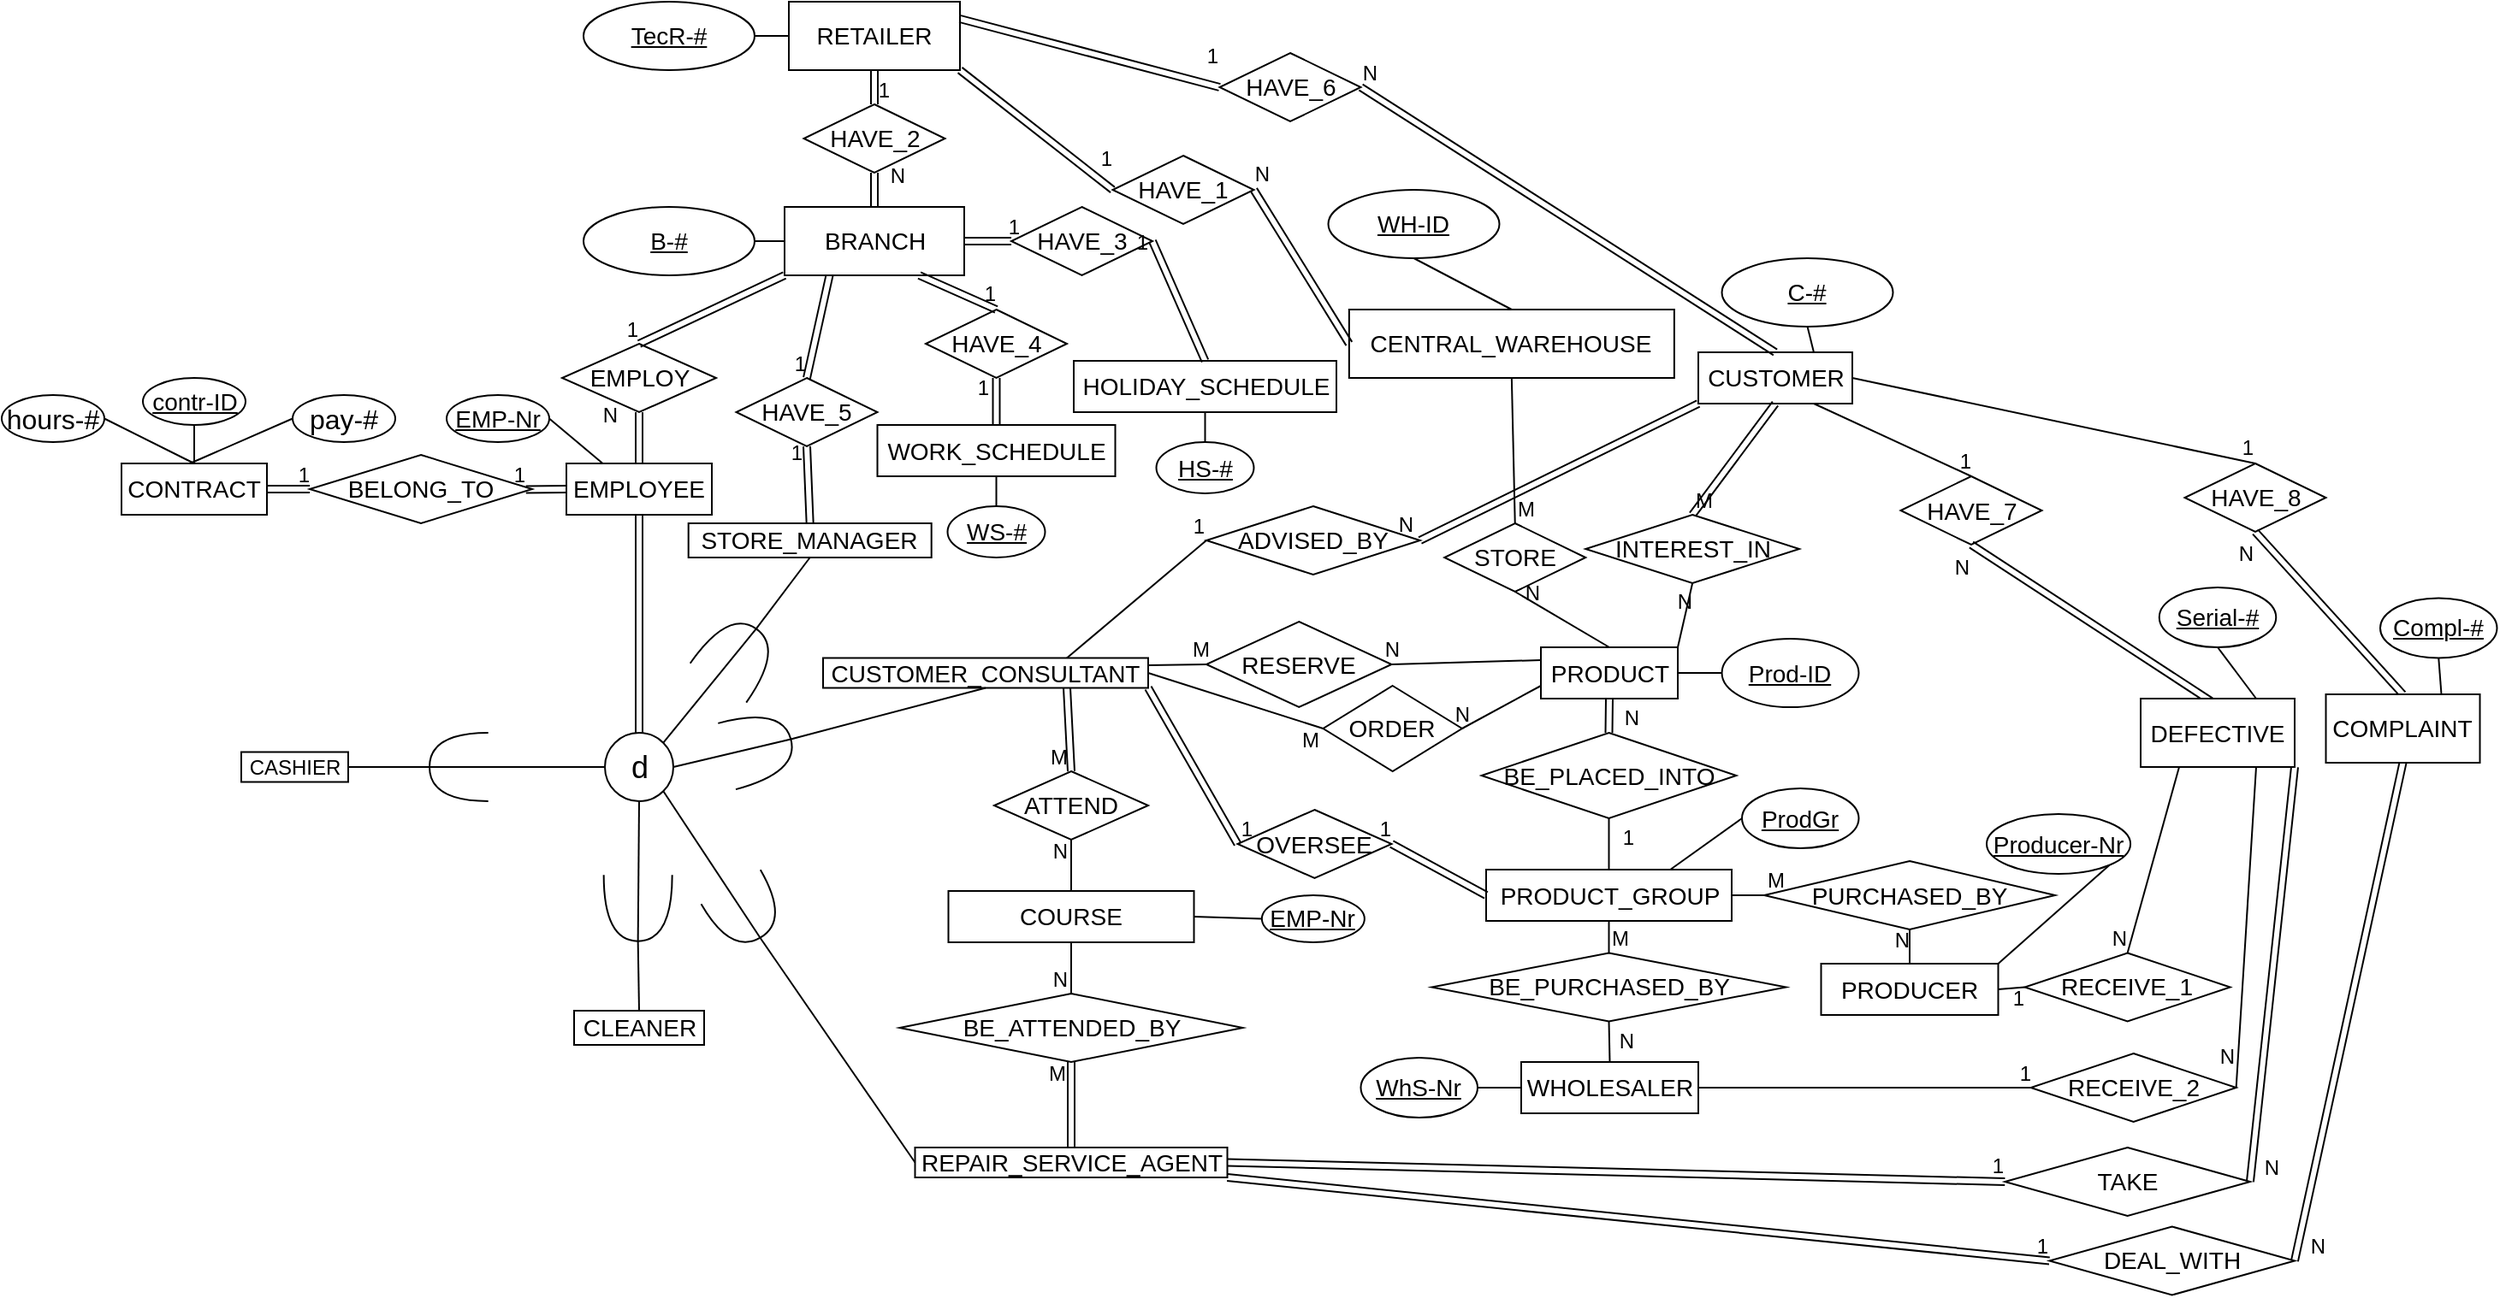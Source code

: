 <mxfile version="15.2.9" type="github">
  <diagram id="R2lEEEUBdFMjLlhIrx00" name="Page-1">
    <mxGraphModel dx="3220" dy="1390" grid="1" gridSize="10" guides="1" tooltips="1" connect="1" arrows="1" fold="1" page="1" pageScale="1" pageWidth="850" pageHeight="1100" math="0" shadow="0" extFonts="Permanent Marker^https://fonts.googleapis.com/css?family=Permanent+Marker">
      <root>
        <mxCell id="0" />
        <mxCell id="1" parent="0" />
        <mxCell id="TMfExlqz-7Yg1qyMPJeV-1" value="&lt;font style=&quot;font-size: 14px&quot;&gt;RETAILER&lt;/font&gt;" style="whiteSpace=wrap;html=1;align=center;" vertex="1" parent="1">
          <mxGeometry x="140" y="90" width="100" height="40" as="geometry" />
        </mxCell>
        <mxCell id="TMfExlqz-7Yg1qyMPJeV-2" value="&lt;span style=&quot;font-size: 14px&quot;&gt;TecR-#&lt;/span&gt;" style="ellipse;whiteSpace=wrap;html=1;align=center;fontStyle=4;" vertex="1" parent="1">
          <mxGeometry x="20" y="90" width="100" height="40" as="geometry" />
        </mxCell>
        <mxCell id="TMfExlqz-7Yg1qyMPJeV-3" value="" style="endArrow=none;html=1;rounded=0;exitX=1;exitY=0.5;exitDx=0;exitDy=0;entryX=0;entryY=0.5;entryDx=0;entryDy=0;" edge="1" parent="1" source="TMfExlqz-7Yg1qyMPJeV-2" target="TMfExlqz-7Yg1qyMPJeV-1">
          <mxGeometry relative="1" as="geometry">
            <mxPoint x="155" y="290" as="sourcePoint" />
            <mxPoint x="315" y="290" as="targetPoint" />
          </mxGeometry>
        </mxCell>
        <mxCell id="TMfExlqz-7Yg1qyMPJeV-4" value="&lt;font style=&quot;font-size: 14px&quot;&gt;CENTRAL_WAREHOUSE&lt;/font&gt;" style="whiteSpace=wrap;html=1;align=center;" vertex="1" parent="1">
          <mxGeometry x="467.43" y="270" width="190" height="40" as="geometry" />
        </mxCell>
        <mxCell id="TMfExlqz-7Yg1qyMPJeV-5" value="&lt;span style=&quot;font-size: 14px&quot;&gt;WH-ID&lt;/span&gt;" style="ellipse;whiteSpace=wrap;html=1;align=center;fontStyle=4;" vertex="1" parent="1">
          <mxGeometry x="455.25" y="200" width="100" height="40" as="geometry" />
        </mxCell>
        <mxCell id="TMfExlqz-7Yg1qyMPJeV-6" value="" style="endArrow=none;html=1;rounded=0;exitX=0.5;exitY=1;exitDx=0;exitDy=0;entryX=0.5;entryY=0;entryDx=0;entryDy=0;" edge="1" parent="1" source="TMfExlqz-7Yg1qyMPJeV-5" target="TMfExlqz-7Yg1qyMPJeV-4">
          <mxGeometry relative="1" as="geometry">
            <mxPoint x="273.855" y="384.142" as="sourcePoint" />
            <mxPoint x="333.5" y="420" as="targetPoint" />
          </mxGeometry>
        </mxCell>
        <mxCell id="TMfExlqz-7Yg1qyMPJeV-7" value="&lt;font style=&quot;font-size: 14px&quot;&gt;BRANCH&lt;/font&gt;" style="whiteSpace=wrap;html=1;align=center;" vertex="1" parent="1">
          <mxGeometry x="137.5" y="210" width="105" height="40" as="geometry" />
        </mxCell>
        <mxCell id="TMfExlqz-7Yg1qyMPJeV-8" value="&lt;span style=&quot;font-size: 14px&quot;&gt;B-#&lt;/span&gt;" style="ellipse;whiteSpace=wrap;html=1;align=center;fontStyle=4;" vertex="1" parent="1">
          <mxGeometry x="20" y="210" width="100" height="40" as="geometry" />
        </mxCell>
        <mxCell id="TMfExlqz-7Yg1qyMPJeV-9" value="" style="endArrow=none;html=1;rounded=0;exitX=1;exitY=0.5;exitDx=0;exitDy=0;entryX=0;entryY=0.5;entryDx=0;entryDy=0;" edge="1" parent="1" source="TMfExlqz-7Yg1qyMPJeV-8" target="TMfExlqz-7Yg1qyMPJeV-7">
          <mxGeometry relative="1" as="geometry">
            <mxPoint x="-219.645" y="214.142" as="sourcePoint" />
            <mxPoint x="-160" y="250" as="targetPoint" />
          </mxGeometry>
        </mxCell>
        <mxCell id="TMfExlqz-7Yg1qyMPJeV-10" value="&lt;font style=&quot;font-size: 14px&quot;&gt;HAVE_2&lt;/font&gt;" style="shape=rhombus;perimeter=rhombusPerimeter;whiteSpace=wrap;html=1;align=center;" vertex="1" parent="1">
          <mxGeometry x="148.75" y="150" width="82.5" height="40" as="geometry" />
        </mxCell>
        <mxCell id="TMfExlqz-7Yg1qyMPJeV-11" value="&lt;font style=&quot;font-size: 14px&quot;&gt;HAVE_1&lt;/font&gt;" style="shape=rhombus;perimeter=rhombusPerimeter;whiteSpace=wrap;html=1;align=center;" vertex="1" parent="1">
          <mxGeometry x="329.25" y="180" width="82.5" height="40" as="geometry" />
        </mxCell>
        <mxCell id="TMfExlqz-7Yg1qyMPJeV-12" value="" style="shape=link;html=1;rounded=0;exitX=0.5;exitY=1;exitDx=0;exitDy=0;entryX=0.5;entryY=0;entryDx=0;entryDy=0;" edge="1" parent="1" source="TMfExlqz-7Yg1qyMPJeV-1" target="TMfExlqz-7Yg1qyMPJeV-10">
          <mxGeometry relative="1" as="geometry">
            <mxPoint x="300" y="360" as="sourcePoint" />
            <mxPoint x="460" y="360" as="targetPoint" />
          </mxGeometry>
        </mxCell>
        <mxCell id="TMfExlqz-7Yg1qyMPJeV-13" value="1" style="resizable=0;html=1;align=right;verticalAlign=bottom;" connectable="0" vertex="1" parent="TMfExlqz-7Yg1qyMPJeV-12">
          <mxGeometry x="1" relative="1" as="geometry">
            <mxPoint x="9" as="offset" />
          </mxGeometry>
        </mxCell>
        <mxCell id="TMfExlqz-7Yg1qyMPJeV-14" value="" style="shape=link;html=1;rounded=0;exitX=0.5;exitY=0;exitDx=0;exitDy=0;entryX=0.5;entryY=1;entryDx=0;entryDy=0;" edge="1" parent="1" source="TMfExlqz-7Yg1qyMPJeV-7" target="TMfExlqz-7Yg1qyMPJeV-10">
          <mxGeometry relative="1" as="geometry">
            <mxPoint x="300" y="360" as="sourcePoint" />
            <mxPoint x="460" y="360" as="targetPoint" />
          </mxGeometry>
        </mxCell>
        <mxCell id="TMfExlqz-7Yg1qyMPJeV-15" value="N" style="resizable=0;html=1;align=right;verticalAlign=bottom;" connectable="0" vertex="1" parent="TMfExlqz-7Yg1qyMPJeV-14">
          <mxGeometry x="1" relative="1" as="geometry">
            <mxPoint x="18" y="10" as="offset" />
          </mxGeometry>
        </mxCell>
        <mxCell id="TMfExlqz-7Yg1qyMPJeV-16" value="" style="shape=link;html=1;rounded=0;exitX=1;exitY=1;exitDx=0;exitDy=0;entryX=0;entryY=0.5;entryDx=0;entryDy=0;" edge="1" parent="1" source="TMfExlqz-7Yg1qyMPJeV-1" target="TMfExlqz-7Yg1qyMPJeV-11">
          <mxGeometry relative="1" as="geometry">
            <mxPoint x="200" y="140" as="sourcePoint" />
            <mxPoint x="162.5" y="180" as="targetPoint" />
          </mxGeometry>
        </mxCell>
        <mxCell id="TMfExlqz-7Yg1qyMPJeV-17" value="1" style="resizable=0;html=1;align=right;verticalAlign=bottom;" connectable="0" vertex="1" parent="TMfExlqz-7Yg1qyMPJeV-16">
          <mxGeometry x="1" relative="1" as="geometry">
            <mxPoint y="-10" as="offset" />
          </mxGeometry>
        </mxCell>
        <mxCell id="TMfExlqz-7Yg1qyMPJeV-18" value="" style="shape=link;html=1;rounded=0;exitX=0;exitY=0.5;exitDx=0;exitDy=0;entryX=1;entryY=0.5;entryDx=0;entryDy=0;" edge="1" parent="1" source="TMfExlqz-7Yg1qyMPJeV-4" target="TMfExlqz-7Yg1qyMPJeV-11">
          <mxGeometry relative="1" as="geometry">
            <mxPoint x="55" y="230" as="sourcePoint" />
            <mxPoint x="80" y="180" as="targetPoint" />
          </mxGeometry>
        </mxCell>
        <mxCell id="TMfExlqz-7Yg1qyMPJeV-19" value="N" style="resizable=0;html=1;align=right;verticalAlign=bottom;" connectable="0" vertex="1" parent="TMfExlqz-7Yg1qyMPJeV-18">
          <mxGeometry x="1" relative="1" as="geometry">
            <mxPoint x="10" as="offset" />
          </mxGeometry>
        </mxCell>
        <mxCell id="TMfExlqz-7Yg1qyMPJeV-20" value="&lt;font style=&quot;font-size: 14px&quot;&gt;PRODUCT&lt;/font&gt;" style="whiteSpace=wrap;html=1;align=center;" vertex="1" parent="1">
          <mxGeometry x="579.5" y="467.5" width="80" height="30" as="geometry" />
        </mxCell>
        <mxCell id="TMfExlqz-7Yg1qyMPJeV-23" value="&lt;font style=&quot;font-size: 14px&quot;&gt;STORE&lt;/font&gt;" style="shape=rhombus;perimeter=rhombusPerimeter;whiteSpace=wrap;html=1;align=center;" vertex="1" parent="1">
          <mxGeometry x="523.13" y="395" width="82.5" height="40" as="geometry" />
        </mxCell>
        <mxCell id="TMfExlqz-7Yg1qyMPJeV-24" value="" style="endArrow=none;html=1;rounded=0;entryX=0.5;entryY=1;entryDx=0;entryDy=0;exitX=0.5;exitY=0;exitDx=0;exitDy=0;" edge="1" parent="1" source="TMfExlqz-7Yg1qyMPJeV-23" target="TMfExlqz-7Yg1qyMPJeV-4">
          <mxGeometry relative="1" as="geometry">
            <mxPoint x="408.5" y="390" as="sourcePoint" />
            <mxPoint x="568.5" y="390" as="targetPoint" />
          </mxGeometry>
        </mxCell>
        <mxCell id="TMfExlqz-7Yg1qyMPJeV-25" value="M" style="resizable=0;html=1;align=left;verticalAlign=bottom;" connectable="0" vertex="1" parent="TMfExlqz-7Yg1qyMPJeV-24">
          <mxGeometry x="-1" relative="1" as="geometry" />
        </mxCell>
        <mxCell id="TMfExlqz-7Yg1qyMPJeV-27" value="" style="endArrow=none;html=1;rounded=0;entryX=0.5;entryY=1;entryDx=0;entryDy=0;exitX=0.5;exitY=0;exitDx=0;exitDy=0;" edge="1" parent="1" source="TMfExlqz-7Yg1qyMPJeV-20" target="TMfExlqz-7Yg1qyMPJeV-23">
          <mxGeometry relative="1" as="geometry">
            <mxPoint x="472" y="585" as="sourcePoint" />
            <mxPoint x="632" y="585" as="targetPoint" />
          </mxGeometry>
        </mxCell>
        <mxCell id="TMfExlqz-7Yg1qyMPJeV-28" value="N" style="resizable=0;html=1;align=right;verticalAlign=bottom;" connectable="0" vertex="1" parent="TMfExlqz-7Yg1qyMPJeV-27">
          <mxGeometry x="1" relative="1" as="geometry">
            <mxPoint x="15" y="10" as="offset" />
          </mxGeometry>
        </mxCell>
        <mxCell id="TMfExlqz-7Yg1qyMPJeV-29" value="&lt;span style=&quot;font-size: 14px&quot;&gt;Prod-ID&lt;/span&gt;" style="ellipse;whiteSpace=wrap;html=1;align=center;fontStyle=4;" vertex="1" parent="1">
          <mxGeometry x="685.26" y="462.5" width="80" height="40" as="geometry" />
        </mxCell>
        <mxCell id="TMfExlqz-7Yg1qyMPJeV-30" value="" style="endArrow=none;html=1;rounded=0;exitX=0;exitY=0.5;exitDx=0;exitDy=0;entryX=1;entryY=0.5;entryDx=0;entryDy=0;" edge="1" parent="1" source="TMfExlqz-7Yg1qyMPJeV-29" target="TMfExlqz-7Yg1qyMPJeV-20">
          <mxGeometry relative="1" as="geometry">
            <mxPoint x="444.355" y="599.142" as="sourcePoint" />
            <mxPoint x="734" y="475" as="targetPoint" />
          </mxGeometry>
        </mxCell>
        <mxCell id="TMfExlqz-7Yg1qyMPJeV-31" value="&lt;font style=&quot;font-size: 14px&quot;&gt;BE_PLACED_INTO&lt;/font&gt;" style="shape=rhombus;perimeter=rhombusPerimeter;whiteSpace=wrap;html=1;align=center;" vertex="1" parent="1">
          <mxGeometry x="544.81" y="517.5" width="148.88" height="50" as="geometry" />
        </mxCell>
        <mxCell id="TMfExlqz-7Yg1qyMPJeV-32" value="&lt;font style=&quot;font-size: 14px&quot;&gt;PRODUCT_GROUP&lt;/font&gt;" style="whiteSpace=wrap;html=1;align=center;" vertex="1" parent="1">
          <mxGeometry x="547.5" y="597.5" width="143.5" height="30" as="geometry" />
        </mxCell>
        <mxCell id="TMfExlqz-7Yg1qyMPJeV-34" value="&lt;span style=&quot;font-size: 14px&quot;&gt;ProdGr&lt;/span&gt;" style="ellipse;whiteSpace=wrap;html=1;align=center;fontStyle=4;" vertex="1" parent="1">
          <mxGeometry x="697.01" y="550" width="68.25" height="35" as="geometry" />
        </mxCell>
        <mxCell id="TMfExlqz-7Yg1qyMPJeV-35" value="" style="endArrow=none;html=1;rounded=0;exitX=0;exitY=0.5;exitDx=0;exitDy=0;entryX=0.75;entryY=0;entryDx=0;entryDy=0;" edge="1" parent="1" source="TMfExlqz-7Yg1qyMPJeV-34" target="TMfExlqz-7Yg1qyMPJeV-32">
          <mxGeometry relative="1" as="geometry">
            <mxPoint x="470.105" y="821.642" as="sourcePoint" />
            <mxPoint x="685.25" y="652.5" as="targetPoint" />
          </mxGeometry>
        </mxCell>
        <mxCell id="TMfExlqz-7Yg1qyMPJeV-38" value="" style="shape=link;html=1;rounded=0;exitX=0.5;exitY=1;exitDx=0;exitDy=0;entryX=0.5;entryY=0;entryDx=0;entryDy=0;" edge="1" parent="1" source="TMfExlqz-7Yg1qyMPJeV-20" target="TMfExlqz-7Yg1qyMPJeV-31">
          <mxGeometry relative="1" as="geometry">
            <mxPoint x="314.25" y="400" as="sourcePoint" />
            <mxPoint x="314.25" y="380" as="targetPoint" />
          </mxGeometry>
        </mxCell>
        <mxCell id="TMfExlqz-7Yg1qyMPJeV-39" value="N" style="resizable=0;html=1;align=right;verticalAlign=bottom;" connectable="0" vertex="1" parent="TMfExlqz-7Yg1qyMPJeV-38">
          <mxGeometry x="1" relative="1" as="geometry">
            <mxPoint x="18" as="offset" />
          </mxGeometry>
        </mxCell>
        <mxCell id="TMfExlqz-7Yg1qyMPJeV-40" value="" style="endArrow=none;html=1;rounded=0;exitX=0.5;exitY=0;exitDx=0;exitDy=0;entryX=0.5;entryY=1;entryDx=0;entryDy=0;" edge="1" parent="1" source="TMfExlqz-7Yg1qyMPJeV-32" target="TMfExlqz-7Yg1qyMPJeV-31">
          <mxGeometry relative="1" as="geometry">
            <mxPoint x="458.25" y="507.5" as="sourcePoint" />
            <mxPoint x="618.25" y="507.5" as="targetPoint" />
          </mxGeometry>
        </mxCell>
        <mxCell id="TMfExlqz-7Yg1qyMPJeV-41" value="1" style="resizable=0;html=1;align=right;verticalAlign=bottom;" connectable="0" vertex="1" parent="TMfExlqz-7Yg1qyMPJeV-40">
          <mxGeometry x="1" relative="1" as="geometry">
            <mxPoint x="15" y="20" as="offset" />
          </mxGeometry>
        </mxCell>
        <mxCell id="TMfExlqz-7Yg1qyMPJeV-42" value="&lt;span style=&quot;font-size: 14px&quot;&gt;WHOLESALER&lt;/span&gt;" style="whiteSpace=wrap;html=1;align=center;" vertex="1" parent="1">
          <mxGeometry x="568" y="710" width="103.5" height="30" as="geometry" />
        </mxCell>
        <mxCell id="TMfExlqz-7Yg1qyMPJeV-43" value="&lt;span style=&quot;font-size: 14px&quot;&gt;PRODUCER&lt;/span&gt;" style="whiteSpace=wrap;html=1;align=center;" vertex="1" parent="1">
          <mxGeometry x="743.25" y="652.5" width="103.5" height="30" as="geometry" />
        </mxCell>
        <mxCell id="TMfExlqz-7Yg1qyMPJeV-45" value="&lt;font style=&quot;font-size: 14px&quot;&gt;BE_PURCHASED_BY&lt;/font&gt;" style="shape=rhombus;perimeter=rhombusPerimeter;whiteSpace=wrap;html=1;align=center;" vertex="1" parent="1">
          <mxGeometry x="515.75" y="646.25" width="207" height="40" as="geometry" />
        </mxCell>
        <mxCell id="TMfExlqz-7Yg1qyMPJeV-46" value="" style="endArrow=none;html=1;rounded=0;entryX=0.5;entryY=1;entryDx=0;entryDy=0;exitX=0.5;exitY=0;exitDx=0;exitDy=0;" edge="1" parent="1" source="TMfExlqz-7Yg1qyMPJeV-45" target="TMfExlqz-7Yg1qyMPJeV-32">
          <mxGeometry relative="1" as="geometry">
            <mxPoint x="613.75" y="687.5" as="sourcePoint" />
            <mxPoint x="718.25" y="677.5" as="targetPoint" />
          </mxGeometry>
        </mxCell>
        <mxCell id="TMfExlqz-7Yg1qyMPJeV-47" value="M" style="resizable=0;html=1;align=left;verticalAlign=bottom;" connectable="0" vertex="1" parent="TMfExlqz-7Yg1qyMPJeV-46">
          <mxGeometry x="-1" relative="1" as="geometry" />
        </mxCell>
        <mxCell id="TMfExlqz-7Yg1qyMPJeV-48" value="" style="endArrow=none;html=1;rounded=0;entryX=0.5;entryY=1;entryDx=0;entryDy=0;exitX=0.5;exitY=0;exitDx=0;exitDy=0;" edge="1" parent="1" source="TMfExlqz-7Yg1qyMPJeV-42" target="TMfExlqz-7Yg1qyMPJeV-45">
          <mxGeometry relative="1" as="geometry">
            <mxPoint x="718.5" y="757.5" as="sourcePoint" />
            <mxPoint x="613.75" y="727.5" as="targetPoint" />
          </mxGeometry>
        </mxCell>
        <mxCell id="TMfExlqz-7Yg1qyMPJeV-49" value="N" style="resizable=0;html=1;align=right;verticalAlign=bottom;" connectable="0" vertex="1" parent="TMfExlqz-7Yg1qyMPJeV-48">
          <mxGeometry x="1" relative="1" as="geometry">
            <mxPoint x="15" y="20" as="offset" />
          </mxGeometry>
        </mxCell>
        <mxCell id="TMfExlqz-7Yg1qyMPJeV-50" value="" style="endArrow=none;html=1;rounded=0;entryX=1;entryY=0.5;entryDx=0;entryDy=0;exitX=0;exitY=0.5;exitDx=0;exitDy=0;" edge="1" parent="1" source="TMfExlqz-7Yg1qyMPJeV-131" target="TMfExlqz-7Yg1qyMPJeV-32">
          <mxGeometry relative="1" as="geometry">
            <mxPoint x="998.94" y="667.5" as="sourcePoint" />
            <mxPoint x="1019.87" y="562.5" as="targetPoint" />
          </mxGeometry>
        </mxCell>
        <mxCell id="TMfExlqz-7Yg1qyMPJeV-51" value="M" style="resizable=0;html=1;align=left;verticalAlign=bottom;" connectable="0" vertex="1" parent="TMfExlqz-7Yg1qyMPJeV-50">
          <mxGeometry x="-1" relative="1" as="geometry" />
        </mxCell>
        <mxCell id="TMfExlqz-7Yg1qyMPJeV-52" value="" style="endArrow=none;html=1;rounded=0;exitX=0.5;exitY=0;exitDx=0;exitDy=0;entryX=0.5;entryY=1;entryDx=0;entryDy=0;" edge="1" parent="1" source="TMfExlqz-7Yg1qyMPJeV-43" target="TMfExlqz-7Yg1qyMPJeV-131">
          <mxGeometry relative="1" as="geometry">
            <mxPoint x="1068.19" y="655" as="sourcePoint" />
            <mxPoint x="732.25" y="680" as="targetPoint" />
          </mxGeometry>
        </mxCell>
        <mxCell id="TMfExlqz-7Yg1qyMPJeV-53" value="N" style="resizable=0;html=1;align=right;verticalAlign=bottom;" connectable="0" vertex="1" parent="TMfExlqz-7Yg1qyMPJeV-52">
          <mxGeometry x="1" relative="1" as="geometry">
            <mxPoint y="15" as="offset" />
          </mxGeometry>
        </mxCell>
        <mxCell id="TMfExlqz-7Yg1qyMPJeV-54" value="&lt;span style=&quot;font-size: 14px&quot;&gt;WhS-Nr&lt;/span&gt;" style="ellipse;whiteSpace=wrap;html=1;align=center;fontStyle=4;" vertex="1" parent="1">
          <mxGeometry x="474.25" y="707.5" width="68.25" height="35" as="geometry" />
        </mxCell>
        <mxCell id="TMfExlqz-7Yg1qyMPJeV-55" value="" style="endArrow=none;html=1;rounded=0;exitX=1;exitY=0.5;exitDx=0;exitDy=0;entryX=0;entryY=0.5;entryDx=0;entryDy=0;" edge="1" parent="1" source="TMfExlqz-7Yg1qyMPJeV-54" target="TMfExlqz-7Yg1qyMPJeV-42">
          <mxGeometry relative="1" as="geometry">
            <mxPoint x="464.105" y="934.142" as="sourcePoint" />
            <mxPoint x="679.38" y="765" as="targetPoint" />
          </mxGeometry>
        </mxCell>
        <mxCell id="TMfExlqz-7Yg1qyMPJeV-56" value="&lt;span style=&quot;font-size: 14px&quot;&gt;Producer-Nr&lt;/span&gt;" style="ellipse;whiteSpace=wrap;html=1;align=center;fontStyle=4;" vertex="1" parent="1">
          <mxGeometry x="840" y="565" width="84.05" height="35" as="geometry" />
        </mxCell>
        <mxCell id="TMfExlqz-7Yg1qyMPJeV-57" value="" style="endArrow=none;html=1;rounded=0;exitX=1;exitY=1;exitDx=0;exitDy=0;entryX=1;entryY=0;entryDx=0;entryDy=0;" edge="1" parent="1" source="TMfExlqz-7Yg1qyMPJeV-56" target="TMfExlqz-7Yg1qyMPJeV-43">
          <mxGeometry relative="1" as="geometry">
            <mxPoint x="677.795" y="894.142" as="sourcePoint" />
            <mxPoint x="893.07" y="725" as="targetPoint" />
          </mxGeometry>
        </mxCell>
        <mxCell id="TMfExlqz-7Yg1qyMPJeV-58" value="&lt;font style=&quot;font-size: 14px&quot;&gt;CUSTOMER&lt;/font&gt;" style="whiteSpace=wrap;html=1;align=center;" vertex="1" parent="1">
          <mxGeometry x="671.5" y="295" width="90" height="30" as="geometry" />
        </mxCell>
        <mxCell id="TMfExlqz-7Yg1qyMPJeV-60" value="" style="shape=link;html=1;rounded=0;entryX=0.5;entryY=1;entryDx=0;entryDy=0;exitX=0.5;exitY=0;exitDx=0;exitDy=0;" edge="1" parent="1" source="TMfExlqz-7Yg1qyMPJeV-59" target="TMfExlqz-7Yg1qyMPJeV-58">
          <mxGeometry relative="1" as="geometry">
            <mxPoint x="542.185" y="535" as="sourcePoint" />
            <mxPoint x="592" y="675" as="targetPoint" />
          </mxGeometry>
        </mxCell>
        <mxCell id="TMfExlqz-7Yg1qyMPJeV-61" value="M" style="resizable=0;html=1;align=left;verticalAlign=bottom;" connectable="0" vertex="1" parent="TMfExlqz-7Yg1qyMPJeV-60">
          <mxGeometry x="-1" relative="1" as="geometry" />
        </mxCell>
        <mxCell id="TMfExlqz-7Yg1qyMPJeV-63" value="" style="endArrow=none;html=1;rounded=0;exitX=1;exitY=0;exitDx=0;exitDy=0;startArrow=none;entryX=0.5;entryY=1;entryDx=0;entryDy=0;" edge="1" parent="1" source="TMfExlqz-7Yg1qyMPJeV-20" target="TMfExlqz-7Yg1qyMPJeV-59">
          <mxGeometry relative="1" as="geometry">
            <mxPoint x="577.25" y="595" as="sourcePoint" />
            <mxPoint x="480.5" y="605" as="targetPoint" />
          </mxGeometry>
        </mxCell>
        <mxCell id="TMfExlqz-7Yg1qyMPJeV-64" value="N" style="resizable=0;html=1;align=right;verticalAlign=bottom;" connectable="0" vertex="1" parent="TMfExlqz-7Yg1qyMPJeV-63">
          <mxGeometry x="1" relative="1" as="geometry">
            <mxPoint y="20" as="offset" />
          </mxGeometry>
        </mxCell>
        <mxCell id="TMfExlqz-7Yg1qyMPJeV-65" value="&lt;font style=&quot;font-size: 14px&quot;&gt;EMPLOY&lt;/font&gt;" style="shape=rhombus;perimeter=rhombusPerimeter;whiteSpace=wrap;html=1;align=center;" vertex="1" parent="1">
          <mxGeometry x="7.5" y="290" width="90" height="40" as="geometry" />
        </mxCell>
        <mxCell id="TMfExlqz-7Yg1qyMPJeV-66" value="&lt;font style=&quot;font-size: 14px&quot;&gt;EMPLOYEE&lt;/font&gt;" style="whiteSpace=wrap;html=1;align=center;" vertex="1" parent="1">
          <mxGeometry x="10" y="360" width="85" height="30" as="geometry" />
        </mxCell>
        <mxCell id="TMfExlqz-7Yg1qyMPJeV-67" value="" style="shape=link;html=1;rounded=0;exitX=0;exitY=1;exitDx=0;exitDy=0;entryX=0.5;entryY=0;entryDx=0;entryDy=0;" edge="1" parent="1" source="TMfExlqz-7Yg1qyMPJeV-7" target="TMfExlqz-7Yg1qyMPJeV-65">
          <mxGeometry relative="1" as="geometry">
            <mxPoint x="160" y="290" as="sourcePoint" />
            <mxPoint x="320" y="290" as="targetPoint" />
          </mxGeometry>
        </mxCell>
        <mxCell id="TMfExlqz-7Yg1qyMPJeV-68" value="1" style="resizable=0;html=1;align=right;verticalAlign=bottom;" connectable="0" vertex="1" parent="TMfExlqz-7Yg1qyMPJeV-67">
          <mxGeometry x="1" relative="1" as="geometry" />
        </mxCell>
        <mxCell id="TMfExlqz-7Yg1qyMPJeV-69" value="" style="shape=link;html=1;rounded=0;exitX=0.5;exitY=0;exitDx=0;exitDy=0;entryX=0.5;entryY=1;entryDx=0;entryDy=0;" edge="1" parent="1" source="TMfExlqz-7Yg1qyMPJeV-66" target="TMfExlqz-7Yg1qyMPJeV-65">
          <mxGeometry relative="1" as="geometry">
            <mxPoint x="120" y="320" as="sourcePoint" />
            <mxPoint x="280" y="320" as="targetPoint" />
          </mxGeometry>
        </mxCell>
        <mxCell id="TMfExlqz-7Yg1qyMPJeV-70" value="N" style="resizable=0;html=1;align=right;verticalAlign=bottom;" connectable="0" vertex="1" parent="TMfExlqz-7Yg1qyMPJeV-69">
          <mxGeometry x="1" relative="1" as="geometry">
            <mxPoint x="-12" y="10" as="offset" />
          </mxGeometry>
        </mxCell>
        <mxCell id="TMfExlqz-7Yg1qyMPJeV-71" value="&lt;span style=&quot;font-size: 14px&quot;&gt;EMP-Nr&lt;/span&gt;" style="ellipse;whiteSpace=wrap;html=1;align=center;fontStyle=4;" vertex="1" parent="1">
          <mxGeometry x="-60" y="320" width="60" height="27.5" as="geometry" />
        </mxCell>
        <mxCell id="TMfExlqz-7Yg1qyMPJeV-72" value="" style="endArrow=none;html=1;rounded=0;exitX=1;exitY=0.5;exitDx=0;exitDy=0;entryX=0.25;entryY=0;entryDx=0;entryDy=0;" edge="1" parent="1" source="TMfExlqz-7Yg1qyMPJeV-71" target="TMfExlqz-7Yg1qyMPJeV-66">
          <mxGeometry relative="1" as="geometry">
            <mxPoint x="-359.645" y="354.142" as="sourcePoint" />
            <mxPoint x="-2.5" y="370" as="targetPoint" />
          </mxGeometry>
        </mxCell>
        <mxCell id="TMfExlqz-7Yg1qyMPJeV-73" value="&lt;span style=&quot;font-size: 14px&quot;&gt;BELONG_TO&lt;/span&gt;" style="shape=rhombus;perimeter=rhombusPerimeter;whiteSpace=wrap;html=1;align=center;" vertex="1" parent="1">
          <mxGeometry x="-140" y="355" width="130" height="40" as="geometry" />
        </mxCell>
        <mxCell id="TMfExlqz-7Yg1qyMPJeV-74" value="" style="shape=link;html=1;rounded=0;exitX=0;exitY=0.5;exitDx=0;exitDy=0;entryX=0.972;entryY=0.507;entryDx=0;entryDy=0;entryPerimeter=0;" edge="1" parent="1" source="TMfExlqz-7Yg1qyMPJeV-66" target="TMfExlqz-7Yg1qyMPJeV-73">
          <mxGeometry relative="1" as="geometry">
            <mxPoint x="-20" y="420" as="sourcePoint" />
            <mxPoint x="140" y="420" as="targetPoint" />
          </mxGeometry>
        </mxCell>
        <mxCell id="TMfExlqz-7Yg1qyMPJeV-75" value="1" style="resizable=0;html=1;align=right;verticalAlign=bottom;" connectable="0" vertex="1" parent="TMfExlqz-7Yg1qyMPJeV-74">
          <mxGeometry x="1" relative="1" as="geometry" />
        </mxCell>
        <mxCell id="TMfExlqz-7Yg1qyMPJeV-76" value="&lt;font style=&quot;font-size: 14px&quot;&gt;CONTRACT&lt;/font&gt;" style="whiteSpace=wrap;html=1;align=center;" vertex="1" parent="1">
          <mxGeometry x="-250" y="360" width="85" height="30" as="geometry" />
        </mxCell>
        <mxCell id="TMfExlqz-7Yg1qyMPJeV-78" value="" style="shape=link;html=1;rounded=0;exitX=1;exitY=0.5;exitDx=0;exitDy=0;entryX=0;entryY=0.5;entryDx=0;entryDy=0;" edge="1" parent="1" source="TMfExlqz-7Yg1qyMPJeV-76" target="TMfExlqz-7Yg1qyMPJeV-73">
          <mxGeometry relative="1" as="geometry">
            <mxPoint x="20" y="385" as="sourcePoint" />
            <mxPoint x="-3.64" y="385.28" as="targetPoint" />
          </mxGeometry>
        </mxCell>
        <mxCell id="TMfExlqz-7Yg1qyMPJeV-79" value="1" style="resizable=0;html=1;align=right;verticalAlign=bottom;" connectable="0" vertex="1" parent="TMfExlqz-7Yg1qyMPJeV-78">
          <mxGeometry x="1" relative="1" as="geometry" />
        </mxCell>
        <mxCell id="TMfExlqz-7Yg1qyMPJeV-80" value="&lt;span style=&quot;font-size: 14px&quot;&gt;contr-ID&lt;/span&gt;" style="ellipse;whiteSpace=wrap;html=1;align=center;fontStyle=4;" vertex="1" parent="1">
          <mxGeometry x="-237.5" y="310" width="60" height="27.5" as="geometry" />
        </mxCell>
        <mxCell id="TMfExlqz-7Yg1qyMPJeV-81" value="" style="endArrow=none;html=1;rounded=0;exitX=0.5;exitY=1;exitDx=0;exitDy=0;entryX=0.5;entryY=0;entryDx=0;entryDy=0;" edge="1" parent="1" source="TMfExlqz-7Yg1qyMPJeV-80" target="TMfExlqz-7Yg1qyMPJeV-76">
          <mxGeometry relative="1" as="geometry">
            <mxPoint x="-619.645" y="344.142" as="sourcePoint" />
            <mxPoint x="-228.75" y="350" as="targetPoint" />
          </mxGeometry>
        </mxCell>
        <mxCell id="TMfExlqz-7Yg1qyMPJeV-83" value="" style="endArrow=none;html=1;rounded=0;entryX=0.5;entryY=0;entryDx=0;entryDy=0;exitX=1;exitY=0.5;exitDx=0;exitDy=0;" edge="1" parent="1" source="TMfExlqz-7Yg1qyMPJeV-84" target="TMfExlqz-7Yg1qyMPJeV-76">
          <mxGeometry relative="1" as="geometry">
            <mxPoint x="-250" y="330" as="sourcePoint" />
            <mxPoint x="-267.5" y="355" as="targetPoint" />
          </mxGeometry>
        </mxCell>
        <mxCell id="TMfExlqz-7Yg1qyMPJeV-84" value="&lt;font size=&quot;3&quot;&gt;hours-#&lt;/font&gt;" style="ellipse;whiteSpace=wrap;html=1;align=center;" vertex="1" parent="1">
          <mxGeometry x="-320" y="320" width="60" height="27.5" as="geometry" />
        </mxCell>
        <mxCell id="TMfExlqz-7Yg1qyMPJeV-85" value="" style="endArrow=none;html=1;rounded=0;exitX=0;exitY=0.5;exitDx=0;exitDy=0;" edge="1" parent="1" source="TMfExlqz-7Yg1qyMPJeV-86">
          <mxGeometry relative="1" as="geometry">
            <mxPoint x="-137.5" y="332.5" as="sourcePoint" />
            <mxPoint x="-210" y="360" as="targetPoint" />
          </mxGeometry>
        </mxCell>
        <mxCell id="TMfExlqz-7Yg1qyMPJeV-86" value="&lt;font size=&quot;3&quot;&gt;pay-#&lt;/font&gt;" style="ellipse;whiteSpace=wrap;html=1;align=center;" vertex="1" parent="1">
          <mxGeometry x="-150" y="320" width="60" height="27.5" as="geometry" />
        </mxCell>
        <mxCell id="TMfExlqz-7Yg1qyMPJeV-87" value="&lt;font style=&quot;font-size: 14px&quot;&gt;HAVE_3&lt;/font&gt;" style="shape=rhombus;perimeter=rhombusPerimeter;whiteSpace=wrap;html=1;align=center;" vertex="1" parent="1">
          <mxGeometry x="270" y="210" width="82.5" height="40" as="geometry" />
        </mxCell>
        <mxCell id="TMfExlqz-7Yg1qyMPJeV-88" value="&lt;font style=&quot;font-size: 14px&quot;&gt;HAVE_4&lt;/font&gt;" style="shape=rhombus;perimeter=rhombusPerimeter;whiteSpace=wrap;html=1;align=center;" vertex="1" parent="1">
          <mxGeometry x="220" y="270" width="82.5" height="40" as="geometry" />
        </mxCell>
        <mxCell id="TMfExlqz-7Yg1qyMPJeV-90" value="&lt;font style=&quot;font-size: 14px&quot;&gt;WORK_SCHEDULE&lt;/font&gt;" style="whiteSpace=wrap;html=1;align=center;" vertex="1" parent="1">
          <mxGeometry x="191.75" y="337.5" width="139" height="30" as="geometry" />
        </mxCell>
        <mxCell id="TMfExlqz-7Yg1qyMPJeV-91" value="&lt;font style=&quot;font-size: 14px&quot;&gt;HOLIDAY_SCHEDULE&lt;/font&gt;" style="whiteSpace=wrap;html=1;align=center;" vertex="1" parent="1">
          <mxGeometry x="306.5" y="300" width="153.5" height="30" as="geometry" />
        </mxCell>
        <mxCell id="TMfExlqz-7Yg1qyMPJeV-92" value="" style="shape=link;html=1;rounded=0;exitX=0.75;exitY=1;exitDx=0;exitDy=0;entryX=0.5;entryY=0;entryDx=0;entryDy=0;" edge="1" parent="1" source="TMfExlqz-7Yg1qyMPJeV-7" target="TMfExlqz-7Yg1qyMPJeV-88">
          <mxGeometry relative="1" as="geometry">
            <mxPoint x="200" y="260" as="sourcePoint" />
            <mxPoint x="62.5" y="300" as="targetPoint" />
          </mxGeometry>
        </mxCell>
        <mxCell id="TMfExlqz-7Yg1qyMPJeV-93" value="1" style="resizable=0;html=1;align=right;verticalAlign=bottom;" connectable="0" vertex="1" parent="TMfExlqz-7Yg1qyMPJeV-92">
          <mxGeometry x="1" relative="1" as="geometry" />
        </mxCell>
        <mxCell id="TMfExlqz-7Yg1qyMPJeV-94" value="" style="shape=link;html=1;rounded=0;exitX=1;exitY=0.5;exitDx=0;exitDy=0;entryX=0;entryY=0.5;entryDx=0;entryDy=0;" edge="1" parent="1" source="TMfExlqz-7Yg1qyMPJeV-7" target="TMfExlqz-7Yg1qyMPJeV-87">
          <mxGeometry relative="1" as="geometry">
            <mxPoint x="226.25" y="260" as="sourcePoint" />
            <mxPoint x="183" y="280" as="targetPoint" />
          </mxGeometry>
        </mxCell>
        <mxCell id="TMfExlqz-7Yg1qyMPJeV-95" value="1" style="resizable=0;html=1;align=right;verticalAlign=bottom;" connectable="0" vertex="1" parent="TMfExlqz-7Yg1qyMPJeV-94">
          <mxGeometry x="1" relative="1" as="geometry">
            <mxPoint x="5" as="offset" />
          </mxGeometry>
        </mxCell>
        <mxCell id="TMfExlqz-7Yg1qyMPJeV-96" value="" style="shape=link;html=1;rounded=0;exitX=0.5;exitY=0;exitDx=0;exitDy=0;entryX=0.5;entryY=1;entryDx=0;entryDy=0;" edge="1" parent="1" source="TMfExlqz-7Yg1qyMPJeV-90" target="TMfExlqz-7Yg1qyMPJeV-88">
          <mxGeometry relative="1" as="geometry">
            <mxPoint x="252.5" y="260" as="sourcePoint" />
            <mxPoint x="337.25" y="280" as="targetPoint" />
          </mxGeometry>
        </mxCell>
        <mxCell id="TMfExlqz-7Yg1qyMPJeV-97" value="1" style="resizable=0;html=1;align=right;verticalAlign=bottom;" connectable="0" vertex="1" parent="TMfExlqz-7Yg1qyMPJeV-96">
          <mxGeometry x="1" relative="1" as="geometry">
            <mxPoint x="-4" y="14" as="offset" />
          </mxGeometry>
        </mxCell>
        <mxCell id="TMfExlqz-7Yg1qyMPJeV-98" value="" style="shape=link;html=1;rounded=0;exitX=0.5;exitY=0;exitDx=0;exitDy=0;entryX=1;entryY=0.5;entryDx=0;entryDy=0;" edge="1" parent="1" source="TMfExlqz-7Yg1qyMPJeV-91" target="TMfExlqz-7Yg1qyMPJeV-87">
          <mxGeometry relative="1" as="geometry">
            <mxPoint x="151" y="465" as="sourcePoint" />
            <mxPoint x="151" y="445" as="targetPoint" />
          </mxGeometry>
        </mxCell>
        <mxCell id="TMfExlqz-7Yg1qyMPJeV-99" value="1" style="resizable=0;html=1;align=right;verticalAlign=bottom;" connectable="0" vertex="1" parent="TMfExlqz-7Yg1qyMPJeV-98">
          <mxGeometry x="1" relative="1" as="geometry">
            <mxPoint x="-2" y="10" as="offset" />
          </mxGeometry>
        </mxCell>
        <mxCell id="TMfExlqz-7Yg1qyMPJeV-100" value="&lt;span style=&quot;font-size: 14px&quot;&gt;WS-#&lt;/span&gt;" style="ellipse;whiteSpace=wrap;html=1;align=center;fontStyle=4;" vertex="1" parent="1">
          <mxGeometry x="232.75" y="385" width="57" height="30" as="geometry" />
        </mxCell>
        <mxCell id="TMfExlqz-7Yg1qyMPJeV-101" value="" style="endArrow=none;html=1;rounded=0;exitX=0.5;exitY=0;exitDx=0;exitDy=0;entryX=0.5;entryY=1;entryDx=0;entryDy=0;" edge="1" parent="1" source="TMfExlqz-7Yg1qyMPJeV-100" target="TMfExlqz-7Yg1qyMPJeV-90">
          <mxGeometry relative="1" as="geometry">
            <mxPoint x="138" y="650" as="sourcePoint" />
            <mxPoint x="164.75" y="370" as="targetPoint" />
          </mxGeometry>
        </mxCell>
        <mxCell id="TMfExlqz-7Yg1qyMPJeV-102" value="&lt;span style=&quot;font-size: 14px&quot;&gt;HS-#&lt;/span&gt;" style="ellipse;whiteSpace=wrap;html=1;align=center;fontStyle=4;" vertex="1" parent="1">
          <mxGeometry x="354.75" y="347.5" width="57" height="30" as="geometry" />
        </mxCell>
        <mxCell id="TMfExlqz-7Yg1qyMPJeV-103" value="" style="endArrow=none;html=1;rounded=0;exitX=0.5;exitY=0;exitDx=0;exitDy=0;entryX=0.5;entryY=1;entryDx=0;entryDy=0;" edge="1" parent="1" source="TMfExlqz-7Yg1qyMPJeV-102" target="TMfExlqz-7Yg1qyMPJeV-91">
          <mxGeometry relative="1" as="geometry">
            <mxPoint x="260.25" y="780" as="sourcePoint" />
            <mxPoint x="295.25" y="490" as="targetPoint" />
          </mxGeometry>
        </mxCell>
        <mxCell id="TMfExlqz-7Yg1qyMPJeV-104" value="CASHIER" style="whiteSpace=wrap;html=1;align=center;" vertex="1" parent="1">
          <mxGeometry x="-180" y="528.75" width="62.5" height="17.5" as="geometry" />
        </mxCell>
        <mxCell id="TMfExlqz-7Yg1qyMPJeV-105" value="&lt;span style=&quot;font-size: 14px&quot;&gt;STORE_MANAGER&lt;/span&gt;" style="whiteSpace=wrap;html=1;align=center;" vertex="1" parent="1">
          <mxGeometry x="81.34" y="395" width="142" height="20" as="geometry" />
        </mxCell>
        <mxCell id="TMfExlqz-7Yg1qyMPJeV-106" value="&lt;span style=&quot;font-size: 18px&quot;&gt;d&lt;/span&gt;" style="ellipse;whiteSpace=wrap;html=1;align=center;" vertex="1" parent="1">
          <mxGeometry x="32.5" y="517.5" width="40" height="40" as="geometry" />
        </mxCell>
        <mxCell id="TMfExlqz-7Yg1qyMPJeV-107" value="" style="endArrow=none;html=1;rounded=0;entryX=1;entryY=0.5;entryDx=0;entryDy=0;entryPerimeter=0;exitX=1;exitY=0.5;exitDx=0;exitDy=0;" edge="1" parent="1" source="TMfExlqz-7Yg1qyMPJeV-104" target="TMfExlqz-7Yg1qyMPJeV-108">
          <mxGeometry relative="1" as="geometry">
            <mxPoint x="-36" y="540" as="sourcePoint" />
            <mxPoint x="44" y="600" as="targetPoint" />
          </mxGeometry>
        </mxCell>
        <mxCell id="TMfExlqz-7Yg1qyMPJeV-108" value="" style="shape=requiredInterface;html=1;verticalLabelPosition=bottom;rotation=-180;" vertex="1" parent="1">
          <mxGeometry x="-70.0" y="517.5" width="34.33" height="40" as="geometry" />
        </mxCell>
        <mxCell id="TMfExlqz-7Yg1qyMPJeV-109" value="" style="shape=requiredInterface;html=1;verticalLabelPosition=bottom;rotation=-55;" vertex="1" parent="1">
          <mxGeometry x="90.5" y="452.5" width="38.66" height="40" as="geometry" />
        </mxCell>
        <mxCell id="TMfExlqz-7Yg1qyMPJeV-110" value="" style="endArrow=none;html=1;rounded=0;exitX=0;exitY=0.5;exitDx=0;exitDy=0;entryX=1;entryY=0.5;entryDx=0;entryDy=0;entryPerimeter=0;" edge="1" parent="1" source="TMfExlqz-7Yg1qyMPJeV-106" target="TMfExlqz-7Yg1qyMPJeV-108">
          <mxGeometry relative="1" as="geometry">
            <mxPoint x="54" y="650.0" as="sourcePoint" />
            <mxPoint x="54" y="614.33" as="targetPoint" />
          </mxGeometry>
        </mxCell>
        <mxCell id="TMfExlqz-7Yg1qyMPJeV-111" value="" style="endArrow=none;html=1;rounded=0;exitX=1;exitY=0.5;exitDx=0;exitDy=0;exitPerimeter=0;entryX=0.5;entryY=1;entryDx=0;entryDy=0;" edge="1" parent="1" source="TMfExlqz-7Yg1qyMPJeV-109" target="TMfExlqz-7Yg1qyMPJeV-105">
          <mxGeometry relative="1" as="geometry">
            <mxPoint x="64" y="660.0" as="sourcePoint" />
            <mxPoint x="130" y="480" as="targetPoint" />
          </mxGeometry>
        </mxCell>
        <mxCell id="TMfExlqz-7Yg1qyMPJeV-112" value="" style="endArrow=none;html=1;rounded=0;exitX=1;exitY=0.5;exitDx=0;exitDy=0;entryX=1;entryY=0;entryDx=0;entryDy=0;exitPerimeter=0;" edge="1" parent="1" source="TMfExlqz-7Yg1qyMPJeV-109" target="TMfExlqz-7Yg1qyMPJeV-106">
          <mxGeometry relative="1" as="geometry">
            <mxPoint x="225.07" y="599.995" as="sourcePoint" />
            <mxPoint x="304" y="650.0" as="targetPoint" />
          </mxGeometry>
        </mxCell>
        <mxCell id="TMfExlqz-7Yg1qyMPJeV-113" value="" style="endArrow=none;html=1;rounded=0;exitX=0.5;exitY=1;exitDx=0;exitDy=0;entryX=0.5;entryY=0;entryDx=0;entryDy=0;shape=link;" edge="1" parent="1" target="TMfExlqz-7Yg1qyMPJeV-106" source="TMfExlqz-7Yg1qyMPJeV-66">
          <mxGeometry relative="1" as="geometry">
            <mxPoint x="59" y="410" as="sourcePoint" />
            <mxPoint x="69" y="620" as="targetPoint" />
          </mxGeometry>
        </mxCell>
        <mxCell id="TMfExlqz-7Yg1qyMPJeV-114" value="&lt;font style=&quot;font-size: 14px&quot;&gt;CLEANER&lt;/font&gt;" style="whiteSpace=wrap;html=1;align=center;" vertex="1" parent="1">
          <mxGeometry x="14.5" y="680" width="76" height="20" as="geometry" />
        </mxCell>
        <mxCell id="TMfExlqz-7Yg1qyMPJeV-115" value="" style="shape=requiredInterface;html=1;verticalLabelPosition=bottom;rotation=90;" vertex="1" parent="1">
          <mxGeometry x="32.5" y="600" width="38.66" height="40" as="geometry" />
        </mxCell>
        <mxCell id="TMfExlqz-7Yg1qyMPJeV-116" value="" style="endArrow=none;html=1;rounded=0;exitX=1;exitY=0.5;exitDx=0;exitDy=0;exitPerimeter=0;entryX=0.5;entryY=0;entryDx=0;entryDy=0;" edge="1" parent="1" source="TMfExlqz-7Yg1qyMPJeV-115" target="TMfExlqz-7Yg1qyMPJeV-114">
          <mxGeometry relative="1" as="geometry">
            <mxPoint x="-115" y="780.0" as="sourcePoint" />
            <mxPoint x="-15" y="670" as="targetPoint" />
          </mxGeometry>
        </mxCell>
        <mxCell id="TMfExlqz-7Yg1qyMPJeV-117" value="" style="endArrow=none;html=1;rounded=0;exitX=1;exitY=0.5;exitDx=0;exitDy=0;entryX=0.5;entryY=1;entryDx=0;entryDy=0;exitPerimeter=0;" edge="1" parent="1" source="TMfExlqz-7Yg1qyMPJeV-115" target="TMfExlqz-7Yg1qyMPJeV-106">
          <mxGeometry relative="1" as="geometry">
            <mxPoint x="46.07" y="719.995" as="sourcePoint" />
            <mxPoint x="-106.5" y="657.5" as="targetPoint" />
          </mxGeometry>
        </mxCell>
        <mxCell id="TMfExlqz-7Yg1qyMPJeV-118" value="&lt;font style=&quot;font-size: 14px&quot;&gt;CUSTOMER_CONSULTANT&lt;/font&gt;" style="whiteSpace=wrap;html=1;align=center;" vertex="1" parent="1">
          <mxGeometry x="160" y="473.75" width="190" height="17.5" as="geometry" />
        </mxCell>
        <mxCell id="TMfExlqz-7Yg1qyMPJeV-119" value="" style="shape=requiredInterface;html=1;verticalLabelPosition=bottom;rotation=-15;" vertex="1" parent="1">
          <mxGeometry x="103.17" y="506.25" width="38.66" height="40" as="geometry" />
        </mxCell>
        <mxCell id="TMfExlqz-7Yg1qyMPJeV-120" value="" style="endArrow=none;html=1;rounded=0;exitX=1;exitY=0.5;exitDx=0;exitDy=0;exitPerimeter=0;entryX=0.5;entryY=1;entryDx=0;entryDy=0;" edge="1" parent="1" source="TMfExlqz-7Yg1qyMPJeV-119" target="TMfExlqz-7Yg1qyMPJeV-118">
          <mxGeometry relative="1" as="geometry">
            <mxPoint x="-186.5" y="782.5" as="sourcePoint" />
            <mxPoint x="-19" y="682.5" as="targetPoint" />
          </mxGeometry>
        </mxCell>
        <mxCell id="TMfExlqz-7Yg1qyMPJeV-121" value="" style="endArrow=none;html=1;rounded=0;exitX=1;exitY=0.5;exitDx=0;exitDy=0;entryX=1;entryY=0.5;entryDx=0;entryDy=0;exitPerimeter=0;" edge="1" parent="1" source="TMfExlqz-7Yg1qyMPJeV-119" target="TMfExlqz-7Yg1qyMPJeV-106">
          <mxGeometry relative="1" as="geometry">
            <mxPoint x="-25.43" y="722.495" as="sourcePoint" />
            <mxPoint x="-19" y="560" as="targetPoint" />
          </mxGeometry>
        </mxCell>
        <mxCell id="TMfExlqz-7Yg1qyMPJeV-122" value="&lt;font style=&quot;font-size: 14px&quot;&gt;REPAIR_SERVICE_AGENT&lt;/font&gt;" style="whiteSpace=wrap;html=1;align=center;" vertex="1" parent="1">
          <mxGeometry x="213.75" y="760" width="182.5" height="17.5" as="geometry" />
        </mxCell>
        <mxCell id="TMfExlqz-7Yg1qyMPJeV-123" value="" style="endArrow=none;html=1;rounded=0;entryX=1;entryY=0.5;entryDx=0;entryDy=0;entryPerimeter=0;exitX=0;exitY=0.5;exitDx=0;exitDy=0;" edge="1" parent="1" source="TMfExlqz-7Yg1qyMPJeV-122" target="TMfExlqz-7Yg1qyMPJeV-124">
          <mxGeometry relative="1" as="geometry">
            <mxPoint x="-36" y="460" as="sourcePoint" />
            <mxPoint x="44" y="520" as="targetPoint" />
          </mxGeometry>
        </mxCell>
        <mxCell id="TMfExlqz-7Yg1qyMPJeV-124" value="" style="shape=requiredInterface;html=1;verticalLabelPosition=bottom;rotation=60;" vertex="1" parent="1">
          <mxGeometry x="97.5" y="602.5" width="34.33" height="40" as="geometry" />
        </mxCell>
        <mxCell id="TMfExlqz-7Yg1qyMPJeV-125" value="" style="endArrow=none;html=1;rounded=0;exitX=1;exitY=1;exitDx=0;exitDy=0;entryX=1;entryY=0.5;entryDx=0;entryDy=0;entryPerimeter=0;" edge="1" parent="1" target="TMfExlqz-7Yg1qyMPJeV-124" source="TMfExlqz-7Yg1qyMPJeV-106">
          <mxGeometry relative="1" as="geometry">
            <mxPoint x="32.5" y="457.5" as="sourcePoint" />
            <mxPoint x="54" y="534.33" as="targetPoint" />
          </mxGeometry>
        </mxCell>
        <mxCell id="TMfExlqz-7Yg1qyMPJeV-126" value="&lt;font style=&quot;font-size: 14px&quot;&gt;HAVE_5&lt;/font&gt;" style="shape=rhombus;perimeter=rhombusPerimeter;whiteSpace=wrap;html=1;align=center;" vertex="1" parent="1">
          <mxGeometry x="109.25" y="310" width="82.5" height="40" as="geometry" />
        </mxCell>
        <mxCell id="TMfExlqz-7Yg1qyMPJeV-127" value="" style="shape=link;html=1;rounded=0;exitX=0.25;exitY=1;exitDx=0;exitDy=0;entryX=0.5;entryY=0;entryDx=0;entryDy=0;" edge="1" parent="1" source="TMfExlqz-7Yg1qyMPJeV-7" target="TMfExlqz-7Yg1qyMPJeV-126">
          <mxGeometry relative="1" as="geometry">
            <mxPoint x="220" y="370" as="sourcePoint" />
            <mxPoint x="380" y="370" as="targetPoint" />
          </mxGeometry>
        </mxCell>
        <mxCell id="TMfExlqz-7Yg1qyMPJeV-128" value="1" style="resizable=0;html=1;align=right;verticalAlign=bottom;" connectable="0" vertex="1" parent="TMfExlqz-7Yg1qyMPJeV-127">
          <mxGeometry x="1" relative="1" as="geometry" />
        </mxCell>
        <mxCell id="TMfExlqz-7Yg1qyMPJeV-129" value="" style="shape=link;html=1;rounded=0;exitX=0.5;exitY=0;exitDx=0;exitDy=0;entryX=0.5;entryY=1;entryDx=0;entryDy=0;" edge="1" parent="1" source="TMfExlqz-7Yg1qyMPJeV-105" target="TMfExlqz-7Yg1qyMPJeV-126">
          <mxGeometry relative="1" as="geometry">
            <mxPoint x="173.75" y="260" as="sourcePoint" />
            <mxPoint x="122.41" y="427.5" as="targetPoint" />
          </mxGeometry>
        </mxCell>
        <mxCell id="TMfExlqz-7Yg1qyMPJeV-130" value="1" style="resizable=0;html=1;align=right;verticalAlign=bottom;" connectable="0" vertex="1" parent="TMfExlqz-7Yg1qyMPJeV-129">
          <mxGeometry x="1" relative="1" as="geometry">
            <mxPoint x="-2" y="12" as="offset" />
          </mxGeometry>
        </mxCell>
        <mxCell id="TMfExlqz-7Yg1qyMPJeV-131" value="&lt;font style=&quot;font-size: 14px&quot;&gt;PURCHASED_BY&lt;/font&gt;" style="shape=rhombus;perimeter=rhombusPerimeter;whiteSpace=wrap;html=1;align=center;" vertex="1" parent="1">
          <mxGeometry x="710" y="592.5" width="170" height="40" as="geometry" />
        </mxCell>
        <mxCell id="TMfExlqz-7Yg1qyMPJeV-59" value="&lt;font style=&quot;font-size: 14px&quot;&gt;INTEREST_IN&lt;/font&gt;" style="shape=rhombus;perimeter=rhombusPerimeter;whiteSpace=wrap;html=1;align=center;" vertex="1" parent="1">
          <mxGeometry x="605.63" y="390" width="124.87" height="40" as="geometry" />
        </mxCell>
        <mxCell id="TMfExlqz-7Yg1qyMPJeV-134" value="&lt;font style=&quot;font-size: 14px&quot;&gt;ADVISED_BY&lt;/font&gt;" style="shape=rhombus;perimeter=rhombusPerimeter;whiteSpace=wrap;html=1;align=center;" vertex="1" parent="1">
          <mxGeometry x="384" y="385" width="124.87" height="40" as="geometry" />
        </mxCell>
        <mxCell id="TMfExlqz-7Yg1qyMPJeV-135" value="&lt;font style=&quot;font-size: 14px&quot;&gt;OVERSEE&lt;/font&gt;" style="shape=rhombus;perimeter=rhombusPerimeter;whiteSpace=wrap;html=1;align=center;" vertex="1" parent="1">
          <mxGeometry x="402.25" y="562.5" width="90" height="40" as="geometry" />
        </mxCell>
        <mxCell id="TMfExlqz-7Yg1qyMPJeV-136" value="" style="shape=link;html=1;rounded=0;exitX=1;exitY=1;exitDx=0;exitDy=0;entryX=0;entryY=0.5;entryDx=0;entryDy=0;" edge="1" parent="1" source="TMfExlqz-7Yg1qyMPJeV-118" target="TMfExlqz-7Yg1qyMPJeV-135">
          <mxGeometry relative="1" as="geometry">
            <mxPoint x="365.25" y="540" as="sourcePoint" />
            <mxPoint x="597.5" y="487.5" as="targetPoint" />
          </mxGeometry>
        </mxCell>
        <mxCell id="TMfExlqz-7Yg1qyMPJeV-137" value="1" style="resizable=0;html=1;align=right;verticalAlign=bottom;" connectable="0" vertex="1" parent="TMfExlqz-7Yg1qyMPJeV-136">
          <mxGeometry x="1" relative="1" as="geometry">
            <mxPoint x="9" as="offset" />
          </mxGeometry>
        </mxCell>
        <mxCell id="TMfExlqz-7Yg1qyMPJeV-138" value="" style="shape=link;html=1;rounded=0;exitX=0;exitY=0.5;exitDx=0;exitDy=0;entryX=1;entryY=0.5;entryDx=0;entryDy=0;" edge="1" parent="1" source="TMfExlqz-7Yg1qyMPJeV-32" target="TMfExlqz-7Yg1qyMPJeV-135">
          <mxGeometry relative="1" as="geometry">
            <mxPoint x="423.5" y="662.5" as="sourcePoint" />
            <mxPoint x="444.25" y="662.5" as="targetPoint" />
          </mxGeometry>
        </mxCell>
        <mxCell id="TMfExlqz-7Yg1qyMPJeV-139" value="1" style="resizable=0;html=1;align=right;verticalAlign=bottom;" connectable="0" vertex="1" parent="TMfExlqz-7Yg1qyMPJeV-138">
          <mxGeometry x="1" relative="1" as="geometry" />
        </mxCell>
        <mxCell id="TMfExlqz-7Yg1qyMPJeV-140" value="" style="endArrow=none;html=1;rounded=0;entryX=0;entryY=0.5;entryDx=0;entryDy=0;exitX=0.75;exitY=0;exitDx=0;exitDy=0;" edge="1" parent="1" source="TMfExlqz-7Yg1qyMPJeV-118" target="TMfExlqz-7Yg1qyMPJeV-134">
          <mxGeometry relative="1" as="geometry">
            <mxPoint x="1150" y="450" as="sourcePoint" />
            <mxPoint x="490" y="550" as="targetPoint" />
          </mxGeometry>
        </mxCell>
        <mxCell id="TMfExlqz-7Yg1qyMPJeV-141" value="1" style="resizable=0;html=1;align=right;verticalAlign=bottom;" connectable="0" vertex="1" parent="TMfExlqz-7Yg1qyMPJeV-140">
          <mxGeometry x="1" relative="1" as="geometry">
            <mxPoint as="offset" />
          </mxGeometry>
        </mxCell>
        <mxCell id="TMfExlqz-7Yg1qyMPJeV-142" value="" style="shape=link;html=1;rounded=0;exitX=0;exitY=1;exitDx=0;exitDy=0;entryX=1;entryY=0.5;entryDx=0;entryDy=0;" edge="1" parent="1" source="TMfExlqz-7Yg1qyMPJeV-58" target="TMfExlqz-7Yg1qyMPJeV-134">
          <mxGeometry relative="1" as="geometry">
            <mxPoint x="443.5" y="600" as="sourcePoint" />
            <mxPoint x="600" y="363" as="targetPoint" />
          </mxGeometry>
        </mxCell>
        <mxCell id="TMfExlqz-7Yg1qyMPJeV-143" value="N" style="resizable=0;html=1;align=right;verticalAlign=bottom;" connectable="0" vertex="1" parent="TMfExlqz-7Yg1qyMPJeV-142">
          <mxGeometry x="1" relative="1" as="geometry">
            <mxPoint x="-4" as="offset" />
          </mxGeometry>
        </mxCell>
        <mxCell id="TMfExlqz-7Yg1qyMPJeV-144" value="" style="endArrow=none;html=1;rounded=0;exitX=0;exitY=0.5;exitDx=0;exitDy=0;" edge="1" parent="1" source="TMfExlqz-7Yg1qyMPJeV-147">
          <mxGeometry relative="1" as="geometry">
            <mxPoint x="442.25" y="420" as="sourcePoint" />
            <mxPoint x="350.25" y="478" as="targetPoint" />
          </mxGeometry>
        </mxCell>
        <mxCell id="TMfExlqz-7Yg1qyMPJeV-145" value="M" style="resizable=0;html=1;align=left;verticalAlign=bottom;" connectable="0" vertex="1" parent="TMfExlqz-7Yg1qyMPJeV-144">
          <mxGeometry x="-1" relative="1" as="geometry">
            <mxPoint x="-10" as="offset" />
          </mxGeometry>
        </mxCell>
        <mxCell id="TMfExlqz-7Yg1qyMPJeV-147" value="&lt;font style=&quot;font-size: 14px&quot;&gt;RESERVE&lt;/font&gt;" style="shape=rhombus;perimeter=rhombusPerimeter;whiteSpace=wrap;html=1;align=center;" vertex="1" parent="1">
          <mxGeometry x="384" y="452.5" width="108.25" height="50" as="geometry" />
        </mxCell>
        <mxCell id="TMfExlqz-7Yg1qyMPJeV-148" value="" style="endArrow=none;html=1;rounded=0;exitX=0;exitY=0.25;exitDx=0;exitDy=0;entryX=1;entryY=0.5;entryDx=0;entryDy=0;" edge="1" parent="1" source="TMfExlqz-7Yg1qyMPJeV-20" target="TMfExlqz-7Yg1qyMPJeV-147">
          <mxGeometry relative="1" as="geometry">
            <mxPoint x="535.75" y="510" as="sourcePoint" />
            <mxPoint x="695.75" y="510" as="targetPoint" />
          </mxGeometry>
        </mxCell>
        <mxCell id="TMfExlqz-7Yg1qyMPJeV-149" value="N" style="resizable=0;html=1;align=right;verticalAlign=bottom;" connectable="0" vertex="1" parent="TMfExlqz-7Yg1qyMPJeV-148">
          <mxGeometry x="1" relative="1" as="geometry">
            <mxPoint x="5" as="offset" />
          </mxGeometry>
        </mxCell>
        <mxCell id="TMfExlqz-7Yg1qyMPJeV-150" value="" style="endArrow=none;html=1;rounded=0;exitX=0;exitY=0.5;exitDx=0;exitDy=0;entryX=1;entryY=0.5;entryDx=0;entryDy=0;" edge="1" parent="1" source="TMfExlqz-7Yg1qyMPJeV-152" target="TMfExlqz-7Yg1qyMPJeV-118">
          <mxGeometry relative="1" as="geometry">
            <mxPoint x="547.5" y="506.25" as="sourcePoint" />
            <mxPoint x="365.25" y="531.25" as="targetPoint" />
          </mxGeometry>
        </mxCell>
        <mxCell id="TMfExlqz-7Yg1qyMPJeV-151" value="M" style="resizable=0;html=1;align=left;verticalAlign=bottom;" connectable="0" vertex="1" parent="TMfExlqz-7Yg1qyMPJeV-150">
          <mxGeometry x="-1" relative="1" as="geometry">
            <mxPoint x="-14" y="15" as="offset" />
          </mxGeometry>
        </mxCell>
        <mxCell id="TMfExlqz-7Yg1qyMPJeV-152" value="&lt;font style=&quot;font-size: 14px&quot;&gt;ORDER&lt;/font&gt;" style="shape=rhombus;perimeter=rhombusPerimeter;whiteSpace=wrap;html=1;align=center;" vertex="1" parent="1">
          <mxGeometry x="452.25" y="490" width="81.19" height="50" as="geometry" />
        </mxCell>
        <mxCell id="TMfExlqz-7Yg1qyMPJeV-153" value="" style="endArrow=none;html=1;rounded=0;exitX=0;exitY=0.75;exitDx=0;exitDy=0;entryX=1;entryY=0.5;entryDx=0;entryDy=0;" edge="1" parent="1" target="TMfExlqz-7Yg1qyMPJeV-152" source="TMfExlqz-7Yg1qyMPJeV-20">
          <mxGeometry relative="1" as="geometry">
            <mxPoint x="669.5" y="526.25" as="sourcePoint" />
            <mxPoint x="785.75" y="538.75" as="targetPoint" />
          </mxGeometry>
        </mxCell>
        <mxCell id="TMfExlqz-7Yg1qyMPJeV-154" value="N" style="resizable=0;html=1;align=right;verticalAlign=bottom;" connectable="0" vertex="1" parent="TMfExlqz-7Yg1qyMPJeV-153">
          <mxGeometry x="1" relative="1" as="geometry">
            <mxPoint x="5" as="offset" />
          </mxGeometry>
        </mxCell>
        <mxCell id="TMfExlqz-7Yg1qyMPJeV-157" value="&lt;font style=&quot;font-size: 14px&quot;&gt;HAVE_6&lt;/font&gt;" style="shape=rhombus;perimeter=rhombusPerimeter;whiteSpace=wrap;html=1;align=center;" vertex="1" parent="1">
          <mxGeometry x="391.75" y="120" width="82.5" height="40" as="geometry" />
        </mxCell>
        <mxCell id="TMfExlqz-7Yg1qyMPJeV-158" value="" style="shape=link;html=1;rounded=0;exitX=1;exitY=0.25;exitDx=0;exitDy=0;entryX=0;entryY=0.5;entryDx=0;entryDy=0;" edge="1" parent="1" source="TMfExlqz-7Yg1qyMPJeV-1" target="TMfExlqz-7Yg1qyMPJeV-157">
          <mxGeometry relative="1" as="geometry">
            <mxPoint x="250.0" y="120" as="sourcePoint" />
            <mxPoint x="401.75" y="140" as="targetPoint" />
          </mxGeometry>
        </mxCell>
        <mxCell id="TMfExlqz-7Yg1qyMPJeV-159" value="1" style="resizable=0;html=1;align=right;verticalAlign=bottom;" connectable="0" vertex="1" parent="TMfExlqz-7Yg1qyMPJeV-158">
          <mxGeometry x="1" relative="1" as="geometry">
            <mxPoint y="-10" as="offset" />
          </mxGeometry>
        </mxCell>
        <mxCell id="TMfExlqz-7Yg1qyMPJeV-160" value="" style="shape=link;html=1;rounded=0;exitX=0.5;exitY=0;exitDx=0;exitDy=0;entryX=1;entryY=0.5;entryDx=0;entryDy=0;" edge="1" parent="1" source="TMfExlqz-7Yg1qyMPJeV-58" target="TMfExlqz-7Yg1qyMPJeV-157">
          <mxGeometry relative="1" as="geometry">
            <mxPoint x="542" y="300" as="sourcePoint" />
            <mxPoint x="484.25" y="140" as="targetPoint" />
          </mxGeometry>
        </mxCell>
        <mxCell id="TMfExlqz-7Yg1qyMPJeV-161" value="N" style="resizable=0;html=1;align=right;verticalAlign=bottom;" connectable="0" vertex="1" parent="TMfExlqz-7Yg1qyMPJeV-160">
          <mxGeometry x="1" relative="1" as="geometry">
            <mxPoint x="10" as="offset" />
          </mxGeometry>
        </mxCell>
        <mxCell id="TMfExlqz-7Yg1qyMPJeV-171" value="&lt;font style=&quot;font-size: 14px&quot;&gt;HAVE_7&lt;/font&gt;" style="shape=rhombus;perimeter=rhombusPerimeter;whiteSpace=wrap;html=1;align=center;" vertex="1" parent="1">
          <mxGeometry x="789.75" y="367.5" width="82.5" height="40" as="geometry" />
        </mxCell>
        <mxCell id="TMfExlqz-7Yg1qyMPJeV-172" value="&lt;font style=&quot;font-size: 14px&quot;&gt;HAVE_8&lt;/font&gt;" style="shape=rhombus;perimeter=rhombusPerimeter;whiteSpace=wrap;html=1;align=center;" vertex="1" parent="1">
          <mxGeometry x="955.75" y="360" width="82.5" height="40" as="geometry" />
        </mxCell>
        <mxCell id="TMfExlqz-7Yg1qyMPJeV-173" value="" style="endArrow=none;html=1;rounded=0;exitX=0.75;exitY=1;exitDx=0;exitDy=0;entryX=0.5;entryY=0;entryDx=0;entryDy=0;" edge="1" parent="1" source="TMfExlqz-7Yg1qyMPJeV-58" target="TMfExlqz-7Yg1qyMPJeV-171">
          <mxGeometry relative="1" as="geometry">
            <mxPoint x="520" y="420" as="sourcePoint" />
            <mxPoint x="680" y="420" as="targetPoint" />
          </mxGeometry>
        </mxCell>
        <mxCell id="TMfExlqz-7Yg1qyMPJeV-174" value="1" style="resizable=0;html=1;align=right;verticalAlign=bottom;" connectable="0" vertex="1" parent="TMfExlqz-7Yg1qyMPJeV-173">
          <mxGeometry x="1" relative="1" as="geometry" />
        </mxCell>
        <mxCell id="TMfExlqz-7Yg1qyMPJeV-175" value="" style="shape=link;html=1;rounded=0;entryX=0.5;entryY=1;entryDx=0;entryDy=0;exitX=0.456;exitY=0.037;exitDx=0;exitDy=0;exitPerimeter=0;" edge="1" parent="1" source="TMfExlqz-7Yg1qyMPJeV-183" target="TMfExlqz-7Yg1qyMPJeV-171">
          <mxGeometry relative="1" as="geometry">
            <mxPoint x="884" y="488.75" as="sourcePoint" />
            <mxPoint x="680" y="420" as="targetPoint" />
          </mxGeometry>
        </mxCell>
        <mxCell id="TMfExlqz-7Yg1qyMPJeV-176" value="N" style="resizable=0;html=1;align=right;verticalAlign=bottom;" connectable="0" vertex="1" parent="TMfExlqz-7Yg1qyMPJeV-175">
          <mxGeometry x="1" relative="1" as="geometry">
            <mxPoint y="22" as="offset" />
          </mxGeometry>
        </mxCell>
        <mxCell id="TMfExlqz-7Yg1qyMPJeV-177" value="" style="endArrow=none;html=1;rounded=0;exitX=1;exitY=0.5;exitDx=0;exitDy=0;entryX=0.5;entryY=0;entryDx=0;entryDy=0;" edge="1" parent="1" source="TMfExlqz-7Yg1qyMPJeV-58" target="TMfExlqz-7Yg1qyMPJeV-172">
          <mxGeometry relative="1" as="geometry">
            <mxPoint x="839" y="306.25" as="sourcePoint" />
            <mxPoint x="902.75" y="363.75" as="targetPoint" />
          </mxGeometry>
        </mxCell>
        <mxCell id="TMfExlqz-7Yg1qyMPJeV-178" value="1" style="resizable=0;html=1;align=right;verticalAlign=bottom;" connectable="0" vertex="1" parent="TMfExlqz-7Yg1qyMPJeV-177">
          <mxGeometry x="1" relative="1" as="geometry" />
        </mxCell>
        <mxCell id="TMfExlqz-7Yg1qyMPJeV-179" value="" style="shape=link;html=1;rounded=0;entryX=0.5;entryY=1;entryDx=0;entryDy=0;exitX=0.5;exitY=0;exitDx=0;exitDy=0;" edge="1" parent="1" source="TMfExlqz-7Yg1qyMPJeV-181" target="TMfExlqz-7Yg1qyMPJeV-172">
          <mxGeometry relative="1" as="geometry">
            <mxPoint x="1025" y="500" as="sourcePoint" />
            <mxPoint x="902.75" y="403.75" as="targetPoint" />
          </mxGeometry>
        </mxCell>
        <mxCell id="TMfExlqz-7Yg1qyMPJeV-180" value="N" style="resizable=0;html=1;align=right;verticalAlign=bottom;" connectable="0" vertex="1" parent="TMfExlqz-7Yg1qyMPJeV-179">
          <mxGeometry x="1" relative="1" as="geometry">
            <mxPoint y="22" as="offset" />
          </mxGeometry>
        </mxCell>
        <mxCell id="TMfExlqz-7Yg1qyMPJeV-181" value="&lt;font style=&quot;font-size: 14px&quot;&gt;COMPLAINT&lt;/font&gt;" style="whiteSpace=wrap;html=1;align=center;" vertex="1" parent="1">
          <mxGeometry x="1038.25" y="495" width="90" height="40" as="geometry" />
        </mxCell>
        <mxCell id="TMfExlqz-7Yg1qyMPJeV-183" value="&lt;span style=&quot;font-size: 14px&quot;&gt;DEFECTIVE&lt;/span&gt;" style="whiteSpace=wrap;html=1;align=center;" vertex="1" parent="1">
          <mxGeometry x="930" y="497.5" width="90" height="40" as="geometry" />
        </mxCell>
        <mxCell id="TMfExlqz-7Yg1qyMPJeV-184" value="&lt;font style=&quot;font-size: 14px&quot;&gt;DEAL_WITH&lt;/font&gt;" style="shape=rhombus;perimeter=rhombusPerimeter;whiteSpace=wrap;html=1;align=center;" vertex="1" parent="1">
          <mxGeometry x="876.69" y="806.25" width="143.31" height="40" as="geometry" />
        </mxCell>
        <mxCell id="TMfExlqz-7Yg1qyMPJeV-185" value="" style="shape=link;html=1;rounded=0;exitX=1;exitY=1;exitDx=0;exitDy=0;entryX=0;entryY=0.5;entryDx=0;entryDy=0;" edge="1" parent="1" source="TMfExlqz-7Yg1qyMPJeV-122" target="TMfExlqz-7Yg1qyMPJeV-184">
          <mxGeometry relative="1" as="geometry">
            <mxPoint x="630" y="780" as="sourcePoint" />
            <mxPoint x="790" y="780" as="targetPoint" />
          </mxGeometry>
        </mxCell>
        <mxCell id="TMfExlqz-7Yg1qyMPJeV-186" value="1" style="resizable=0;html=1;align=right;verticalAlign=bottom;" connectable="0" vertex="1" parent="TMfExlqz-7Yg1qyMPJeV-185">
          <mxGeometry x="1" relative="1" as="geometry" />
        </mxCell>
        <mxCell id="TMfExlqz-7Yg1qyMPJeV-187" value="" style="shape=link;html=1;rounded=0;exitX=0.5;exitY=1;exitDx=0;exitDy=0;entryX=1;entryY=0.5;entryDx=0;entryDy=0;" edge="1" parent="1" source="TMfExlqz-7Yg1qyMPJeV-181" target="TMfExlqz-7Yg1qyMPJeV-184">
          <mxGeometry relative="1" as="geometry">
            <mxPoint x="629.5" y="507.5" as="sourcePoint" />
            <mxPoint x="1130" y="940" as="targetPoint" />
          </mxGeometry>
        </mxCell>
        <mxCell id="TMfExlqz-7Yg1qyMPJeV-188" value="N" style="resizable=0;html=1;align=right;verticalAlign=bottom;" connectable="0" vertex="1" parent="TMfExlqz-7Yg1qyMPJeV-187">
          <mxGeometry x="1" relative="1" as="geometry">
            <mxPoint x="18" as="offset" />
          </mxGeometry>
        </mxCell>
        <mxCell id="TMfExlqz-7Yg1qyMPJeV-189" value="&lt;font style=&quot;font-size: 14px&quot;&gt;TAKE&lt;/font&gt;" style="shape=rhombus;perimeter=rhombusPerimeter;whiteSpace=wrap;html=1;align=center;" vertex="1" parent="1">
          <mxGeometry x="850.66" y="760" width="143.31" height="40" as="geometry" />
        </mxCell>
        <mxCell id="TMfExlqz-7Yg1qyMPJeV-190" value="" style="shape=link;html=1;rounded=0;exitX=1;exitY=0.5;exitDx=0;exitDy=0;entryX=0;entryY=0.5;entryDx=0;entryDy=0;" edge="1" parent="1" source="TMfExlqz-7Yg1qyMPJeV-122" target="TMfExlqz-7Yg1qyMPJeV-189">
          <mxGeometry relative="1" as="geometry">
            <mxPoint x="432.5" y="897.5" as="sourcePoint" />
            <mxPoint x="775.26" y="970" as="targetPoint" />
          </mxGeometry>
        </mxCell>
        <mxCell id="TMfExlqz-7Yg1qyMPJeV-191" value="1" style="resizable=0;html=1;align=right;verticalAlign=bottom;" connectable="0" vertex="1" parent="TMfExlqz-7Yg1qyMPJeV-190">
          <mxGeometry x="1" relative="1" as="geometry" />
        </mxCell>
        <mxCell id="TMfExlqz-7Yg1qyMPJeV-192" value="" style="shape=link;html=1;rounded=0;exitX=1;exitY=1;exitDx=0;exitDy=0;entryX=1;entryY=0.5;entryDx=0;entryDy=0;" edge="1" parent="1" source="TMfExlqz-7Yg1qyMPJeV-183" target="TMfExlqz-7Yg1qyMPJeV-189">
          <mxGeometry relative="1" as="geometry">
            <mxPoint x="1124.87" y="541.25" as="sourcePoint" />
            <mxPoint x="918.57" y="970" as="targetPoint" />
          </mxGeometry>
        </mxCell>
        <mxCell id="TMfExlqz-7Yg1qyMPJeV-193" value="N" style="resizable=0;html=1;align=right;verticalAlign=bottom;" connectable="0" vertex="1" parent="TMfExlqz-7Yg1qyMPJeV-192">
          <mxGeometry x="1" relative="1" as="geometry">
            <mxPoint x="18" as="offset" />
          </mxGeometry>
        </mxCell>
        <mxCell id="TMfExlqz-7Yg1qyMPJeV-194" value="&lt;span style=&quot;font-size: 14px&quot;&gt;Compl-#&lt;/span&gt;" style="ellipse;whiteSpace=wrap;html=1;align=center;fontStyle=4;" vertex="1" parent="1">
          <mxGeometry x="1070" y="438.75" width="68.25" height="35" as="geometry" />
        </mxCell>
        <mxCell id="TMfExlqz-7Yg1qyMPJeV-195" value="" style="endArrow=none;html=1;rounded=0;exitX=0.5;exitY=1;exitDx=0;exitDy=0;entryX=0.75;entryY=0;entryDx=0;entryDy=0;" edge="1" parent="1" source="TMfExlqz-7Yg1qyMPJeV-194" target="TMfExlqz-7Yg1qyMPJeV-181">
          <mxGeometry relative="1" as="geometry">
            <mxPoint x="894.975" y="666.642" as="sourcePoint" />
            <mxPoint x="1079.995" y="482.5" as="targetPoint" />
          </mxGeometry>
        </mxCell>
        <mxCell id="TMfExlqz-7Yg1qyMPJeV-196" value="&lt;span style=&quot;font-size: 14px&quot;&gt;Serial-#&lt;/span&gt;" style="ellipse;whiteSpace=wrap;html=1;align=center;fontStyle=4;" vertex="1" parent="1">
          <mxGeometry x="940.88" y="432.5" width="68.25" height="35" as="geometry" />
        </mxCell>
        <mxCell id="TMfExlqz-7Yg1qyMPJeV-197" value="" style="endArrow=none;html=1;rounded=0;exitX=0.5;exitY=1;exitDx=0;exitDy=0;entryX=0.75;entryY=0;entryDx=0;entryDy=0;" edge="1" parent="1" source="TMfExlqz-7Yg1qyMPJeV-196" target="TMfExlqz-7Yg1qyMPJeV-183">
          <mxGeometry relative="1" as="geometry">
            <mxPoint x="687.235" y="686.642" as="sourcePoint" />
            <mxPoint x="872.255" y="502.5" as="targetPoint" />
          </mxGeometry>
        </mxCell>
        <mxCell id="TMfExlqz-7Yg1qyMPJeV-199" value="&lt;font style=&quot;font-size: 14px&quot;&gt;RECEIVE_2&lt;/font&gt;" style="shape=rhombus;perimeter=rhombusPerimeter;whiteSpace=wrap;html=1;align=center;" vertex="1" parent="1">
          <mxGeometry x="865.82" y="705" width="120" height="40" as="geometry" />
        </mxCell>
        <mxCell id="TMfExlqz-7Yg1qyMPJeV-200" value="&lt;font style=&quot;font-size: 14px&quot;&gt;RECEIVE_1&lt;/font&gt;" style="shape=rhombus;perimeter=rhombusPerimeter;whiteSpace=wrap;html=1;align=center;" vertex="1" parent="1">
          <mxGeometry x="862.31" y="646.25" width="120" height="40" as="geometry" />
        </mxCell>
        <mxCell id="TMfExlqz-7Yg1qyMPJeV-201" value="" style="endArrow=none;html=1;rounded=0;entryX=0;entryY=0.5;entryDx=0;entryDy=0;exitX=1;exitY=0.5;exitDx=0;exitDy=0;" edge="1" parent="1" source="TMfExlqz-7Yg1qyMPJeV-42" target="TMfExlqz-7Yg1qyMPJeV-199">
          <mxGeometry relative="1" as="geometry">
            <mxPoint x="790" y="850" as="sourcePoint" />
            <mxPoint x="629.25" y="615" as="targetPoint" />
          </mxGeometry>
        </mxCell>
        <mxCell id="TMfExlqz-7Yg1qyMPJeV-202" value="1" style="resizable=0;html=1;align=right;verticalAlign=bottom;" connectable="0" vertex="1" parent="TMfExlqz-7Yg1qyMPJeV-201">
          <mxGeometry x="1" relative="1" as="geometry">
            <mxPoint as="offset" />
          </mxGeometry>
        </mxCell>
        <mxCell id="TMfExlqz-7Yg1qyMPJeV-203" value="" style="endArrow=none;html=1;rounded=0;exitX=1;exitY=0.5;exitDx=0;exitDy=0;entryX=0;entryY=0.5;entryDx=0;entryDy=0;" edge="1" parent="1" source="TMfExlqz-7Yg1qyMPJeV-43" target="TMfExlqz-7Yg1qyMPJeV-200">
          <mxGeometry relative="1" as="geometry">
            <mxPoint x="639.25" y="657.5" as="sourcePoint" />
            <mxPoint x="780" y="625" as="targetPoint" />
          </mxGeometry>
        </mxCell>
        <mxCell id="TMfExlqz-7Yg1qyMPJeV-204" value="1" style="resizable=0;html=1;align=right;verticalAlign=bottom;" connectable="0" vertex="1" parent="TMfExlqz-7Yg1qyMPJeV-203">
          <mxGeometry x="1" relative="1" as="geometry">
            <mxPoint y="15" as="offset" />
          </mxGeometry>
        </mxCell>
        <mxCell id="TMfExlqz-7Yg1qyMPJeV-209" value="" style="endArrow=none;html=1;rounded=0;exitX=0.25;exitY=1;exitDx=0;exitDy=0;entryX=0.5;entryY=0;entryDx=0;entryDy=0;" edge="1" parent="1" source="TMfExlqz-7Yg1qyMPJeV-183" target="TMfExlqz-7Yg1qyMPJeV-200">
          <mxGeometry relative="1" as="geometry">
            <mxPoint x="797.25" y="720" as="sourcePoint" />
            <mxPoint x="797.25" y="682.5" as="targetPoint" />
          </mxGeometry>
        </mxCell>
        <mxCell id="TMfExlqz-7Yg1qyMPJeV-210" value="N" style="resizable=0;html=1;align=right;verticalAlign=bottom;" connectable="0" vertex="1" parent="TMfExlqz-7Yg1qyMPJeV-209">
          <mxGeometry x="1" relative="1" as="geometry">
            <mxPoint as="offset" />
          </mxGeometry>
        </mxCell>
        <mxCell id="TMfExlqz-7Yg1qyMPJeV-211" value="" style="endArrow=none;html=1;rounded=0;exitX=0.75;exitY=1;exitDx=0;exitDy=0;entryX=1;entryY=0.5;entryDx=0;entryDy=0;" edge="1" parent="1" source="TMfExlqz-7Yg1qyMPJeV-183" target="TMfExlqz-7Yg1qyMPJeV-199">
          <mxGeometry relative="1" as="geometry">
            <mxPoint x="962.5" y="547.5" as="sourcePoint" />
            <mxPoint x="908.625" y="715" as="targetPoint" />
          </mxGeometry>
        </mxCell>
        <mxCell id="TMfExlqz-7Yg1qyMPJeV-212" value="N" style="resizable=0;html=1;align=right;verticalAlign=bottom;" connectable="0" vertex="1" parent="TMfExlqz-7Yg1qyMPJeV-211">
          <mxGeometry x="1" relative="1" as="geometry">
            <mxPoint y="-10" as="offset" />
          </mxGeometry>
        </mxCell>
        <mxCell id="TMfExlqz-7Yg1qyMPJeV-213" value="&lt;font style=&quot;font-size: 14px&quot;&gt;COURSE&lt;/font&gt;" style="whiteSpace=wrap;html=1;align=center;" vertex="1" parent="1">
          <mxGeometry x="233.25" y="610" width="143.5" height="30" as="geometry" />
        </mxCell>
        <mxCell id="TMfExlqz-7Yg1qyMPJeV-214" value="&lt;font style=&quot;font-size: 14px&quot;&gt;ATTEND&lt;/font&gt;" style="shape=rhombus;perimeter=rhombusPerimeter;whiteSpace=wrap;html=1;align=center;" vertex="1" parent="1">
          <mxGeometry x="260" y="540" width="90" height="40" as="geometry" />
        </mxCell>
        <mxCell id="TMfExlqz-7Yg1qyMPJeV-215" value="&lt;font style=&quot;font-size: 14px&quot;&gt;BE_ATTENDED_BY&lt;/font&gt;" style="shape=rhombus;perimeter=rhombusPerimeter;whiteSpace=wrap;html=1;align=center;" vertex="1" parent="1">
          <mxGeometry x="204.75" y="670" width="200.5" height="40" as="geometry" />
        </mxCell>
        <mxCell id="TMfExlqz-7Yg1qyMPJeV-216" value="&lt;span style=&quot;font-size: 14px&quot;&gt;EMP-Nr&lt;/span&gt;" style="ellipse;whiteSpace=wrap;html=1;align=center;fontStyle=4;" vertex="1" parent="1">
          <mxGeometry x="416.43" y="612.5" width="60" height="27.5" as="geometry" />
        </mxCell>
        <mxCell id="TMfExlqz-7Yg1qyMPJeV-217" value="" style="endArrow=none;html=1;rounded=0;exitX=0;exitY=0.5;exitDx=0;exitDy=0;entryX=1;entryY=0.5;entryDx=0;entryDy=0;" edge="1" parent="1" source="TMfExlqz-7Yg1qyMPJeV-216" target="TMfExlqz-7Yg1qyMPJeV-213">
          <mxGeometry relative="1" as="geometry">
            <mxPoint x="120.355" y="694.142" as="sourcePoint" />
            <mxPoint x="511.25" y="700" as="targetPoint" />
          </mxGeometry>
        </mxCell>
        <mxCell id="TMfExlqz-7Yg1qyMPJeV-218" value="" style="shape=link;html=1;rounded=0;exitX=0.75;exitY=1;exitDx=0;exitDy=0;entryX=0.5;entryY=0;entryDx=0;entryDy=0;" edge="1" parent="1" source="TMfExlqz-7Yg1qyMPJeV-118" target="TMfExlqz-7Yg1qyMPJeV-214">
          <mxGeometry relative="1" as="geometry">
            <mxPoint x="290" y="650" as="sourcePoint" />
            <mxPoint x="450" y="650" as="targetPoint" />
          </mxGeometry>
        </mxCell>
        <mxCell id="TMfExlqz-7Yg1qyMPJeV-219" value="M" style="resizable=0;html=1;align=right;verticalAlign=bottom;" connectable="0" vertex="1" parent="TMfExlqz-7Yg1qyMPJeV-218">
          <mxGeometry x="1" relative="1" as="geometry">
            <mxPoint x="-2" as="offset" />
          </mxGeometry>
        </mxCell>
        <mxCell id="TMfExlqz-7Yg1qyMPJeV-220" value="" style="endArrow=none;html=1;rounded=0;entryX=0.5;entryY=1;entryDx=0;entryDy=0;exitX=0.5;exitY=0;exitDx=0;exitDy=0;" edge="1" parent="1" source="TMfExlqz-7Yg1qyMPJeV-213" target="TMfExlqz-7Yg1qyMPJeV-214">
          <mxGeometry relative="1" as="geometry">
            <mxPoint x="300" y="640" as="sourcePoint" />
            <mxPoint x="460" y="640" as="targetPoint" />
          </mxGeometry>
        </mxCell>
        <mxCell id="TMfExlqz-7Yg1qyMPJeV-221" value="N" style="resizable=0;html=1;align=right;verticalAlign=bottom;" connectable="0" vertex="1" parent="TMfExlqz-7Yg1qyMPJeV-220">
          <mxGeometry x="1" relative="1" as="geometry">
            <mxPoint x="-2" y="15" as="offset" />
          </mxGeometry>
        </mxCell>
        <mxCell id="TMfExlqz-7Yg1qyMPJeV-222" value="" style="shape=link;html=1;rounded=0;exitX=0.5;exitY=0;exitDx=0;exitDy=0;entryX=0.5;entryY=1;entryDx=0;entryDy=0;" edge="1" parent="1" source="TMfExlqz-7Yg1qyMPJeV-122" target="TMfExlqz-7Yg1qyMPJeV-215">
          <mxGeometry relative="1" as="geometry">
            <mxPoint x="312.5" y="501.25" as="sourcePoint" />
            <mxPoint x="315" y="575" as="targetPoint" />
          </mxGeometry>
        </mxCell>
        <mxCell id="TMfExlqz-7Yg1qyMPJeV-223" value="M" style="resizable=0;html=1;align=right;verticalAlign=bottom;" connectable="0" vertex="1" parent="TMfExlqz-7Yg1qyMPJeV-222">
          <mxGeometry x="1" relative="1" as="geometry">
            <mxPoint x="-3" y="15" as="offset" />
          </mxGeometry>
        </mxCell>
        <mxCell id="TMfExlqz-7Yg1qyMPJeV-224" value="" style="endArrow=none;html=1;rounded=0;entryX=0.5;entryY=0;entryDx=0;entryDy=0;exitX=0.5;exitY=1;exitDx=0;exitDy=0;" edge="1" parent="1" source="TMfExlqz-7Yg1qyMPJeV-213" target="TMfExlqz-7Yg1qyMPJeV-215">
          <mxGeometry relative="1" as="geometry">
            <mxPoint x="315" y="660" as="sourcePoint" />
            <mxPoint x="315" y="615" as="targetPoint" />
          </mxGeometry>
        </mxCell>
        <mxCell id="TMfExlqz-7Yg1qyMPJeV-225" value="N" style="resizable=0;html=1;align=right;verticalAlign=bottom;" connectable="0" vertex="1" parent="TMfExlqz-7Yg1qyMPJeV-224">
          <mxGeometry x="1" relative="1" as="geometry">
            <mxPoint x="-2" as="offset" />
          </mxGeometry>
        </mxCell>
        <mxCell id="TMfExlqz-7Yg1qyMPJeV-227" value="&lt;span style=&quot;font-size: 14px&quot;&gt;C-#&lt;/span&gt;" style="ellipse;whiteSpace=wrap;html=1;align=center;fontStyle=4;" vertex="1" parent="1">
          <mxGeometry x="685.26" y="240" width="100" height="40" as="geometry" />
        </mxCell>
        <mxCell id="TMfExlqz-7Yg1qyMPJeV-228" value="" style="endArrow=none;html=1;rounded=0;exitX=0.5;exitY=1;exitDx=0;exitDy=0;entryX=0.75;entryY=0;entryDx=0;entryDy=0;" edge="1" parent="1" source="TMfExlqz-7Yg1qyMPJeV-227" target="TMfExlqz-7Yg1qyMPJeV-58">
          <mxGeometry relative="1" as="geometry">
            <mxPoint x="445.615" y="244.142" as="sourcePoint" />
            <mxPoint x="802.76" y="260" as="targetPoint" />
          </mxGeometry>
        </mxCell>
      </root>
    </mxGraphModel>
  </diagram>
</mxfile>
